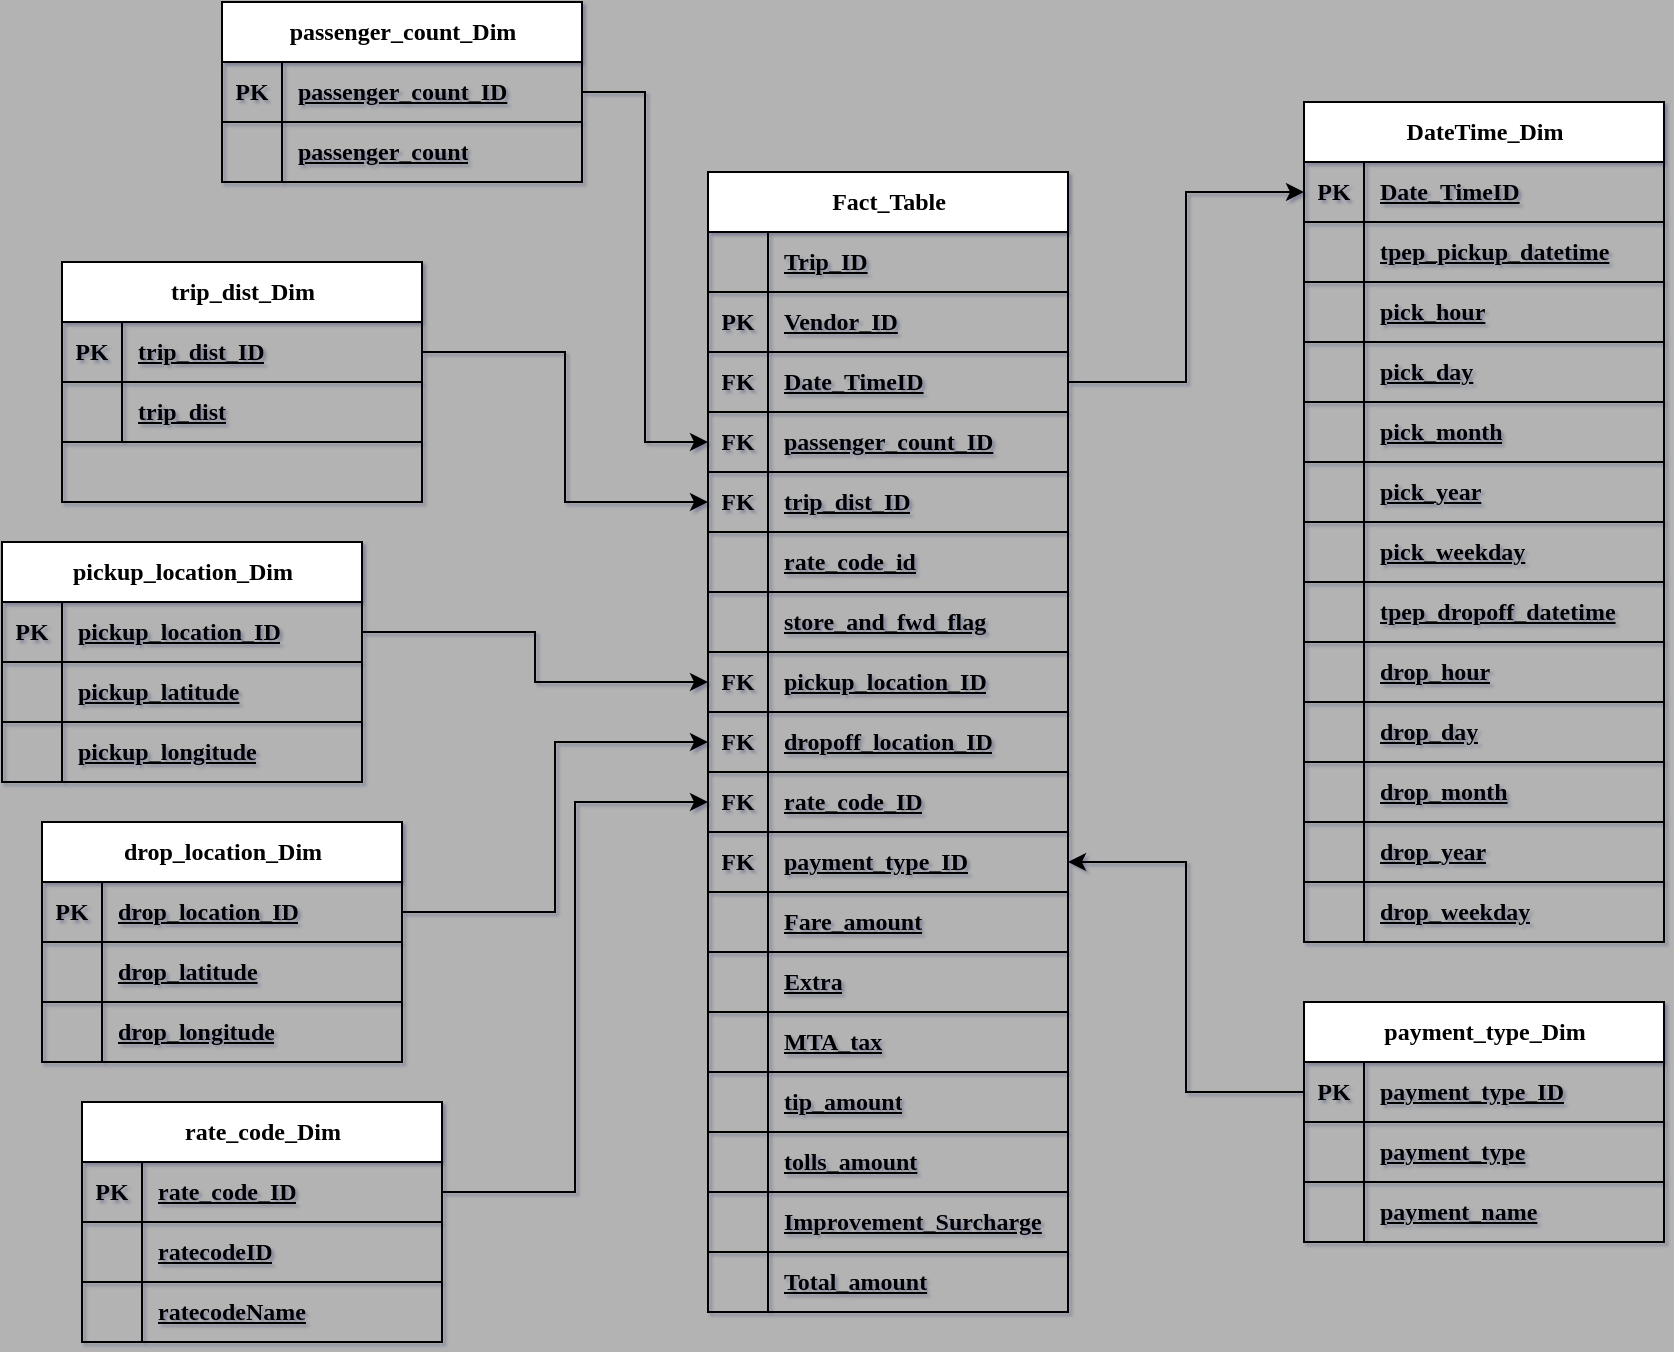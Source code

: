 <mxfile version="21.2.7" type="github">
  <diagram name="Page-1" id="DTY6w__EI6Dmp5C3RKCQ">
    <mxGraphModel dx="2500" dy="737" grid="0" gridSize="10" guides="1" tooltips="1" connect="1" arrows="1" fold="1" page="1" pageScale="1" pageWidth="1100" pageHeight="850" background="#B3B3B3" math="0" shadow="1">
      <root>
        <mxCell id="0" />
        <mxCell id="1" parent="0" />
        <mxCell id="pvjNX64MuaXZYNqRg_gl-1" value="Fact_Table" style="shape=table;startSize=30;container=1;collapsible=1;childLayout=tableLayout;fixedRows=1;rowLines=0;fontStyle=1;align=center;resizeLast=1;html=1;shadow=0;labelBorderColor=none;labelBackgroundColor=none;fontFamily=Times New Roman;swimlaneLine=1;" parent="1" vertex="1">
          <mxGeometry x="333" y="125" width="180" height="570" as="geometry" />
        </mxCell>
        <mxCell id="zDNfUKRXy01xqLqy81Ep-1" style="shape=tableRow;horizontal=0;startSize=0;swimlaneHead=0;swimlaneBody=0;fillColor=none;collapsible=0;dropTarget=0;points=[[0,0.5],[1,0.5]];portConstraint=eastwest;top=0;left=0;right=0;bottom=1;shadow=0;labelBorderColor=none;labelBackgroundColor=none;fontFamily=Times New Roman;swimlaneLine=1;" vertex="1" parent="pvjNX64MuaXZYNqRg_gl-1">
          <mxGeometry y="30" width="180" height="30" as="geometry" />
        </mxCell>
        <mxCell id="zDNfUKRXy01xqLqy81Ep-2" style="shape=partialRectangle;connectable=0;fillColor=none;top=0;left=0;bottom=0;right=0;fontStyle=1;overflow=hidden;whiteSpace=wrap;html=1;shadow=0;labelBorderColor=none;labelBackgroundColor=none;fontFamily=Times New Roman;swimlaneLine=1;" vertex="1" parent="zDNfUKRXy01xqLqy81Ep-1">
          <mxGeometry width="30" height="30" as="geometry">
            <mxRectangle width="30" height="30" as="alternateBounds" />
          </mxGeometry>
        </mxCell>
        <mxCell id="zDNfUKRXy01xqLqy81Ep-3" value="Trip_ID" style="shape=partialRectangle;connectable=0;fillColor=none;top=0;left=0;bottom=0;right=0;align=left;spacingLeft=6;fontStyle=5;overflow=hidden;whiteSpace=wrap;html=1;shadow=0;labelBorderColor=none;labelBackgroundColor=none;fontFamily=Times New Roman;swimlaneLine=1;" vertex="1" parent="zDNfUKRXy01xqLqy81Ep-1">
          <mxGeometry x="30" width="150" height="30" as="geometry">
            <mxRectangle width="150" height="30" as="alternateBounds" />
          </mxGeometry>
        </mxCell>
        <mxCell id="pvjNX64MuaXZYNqRg_gl-14" value="" style="shape=tableRow;horizontal=0;startSize=0;swimlaneHead=0;swimlaneBody=0;fillColor=none;collapsible=0;dropTarget=0;points=[[0,0.5],[1,0.5]];portConstraint=eastwest;top=0;left=0;right=0;bottom=1;shadow=0;labelBorderColor=none;labelBackgroundColor=none;fontFamily=Times New Roman;swimlaneLine=1;" parent="pvjNX64MuaXZYNqRg_gl-1" vertex="1">
          <mxGeometry y="60" width="180" height="30" as="geometry" />
        </mxCell>
        <mxCell id="pvjNX64MuaXZYNqRg_gl-15" value="PK" style="shape=partialRectangle;connectable=0;fillColor=none;top=0;left=0;bottom=0;right=0;fontStyle=1;overflow=hidden;whiteSpace=wrap;html=1;shadow=0;labelBorderColor=none;labelBackgroundColor=none;fontFamily=Times New Roman;swimlaneLine=1;" parent="pvjNX64MuaXZYNqRg_gl-14" vertex="1">
          <mxGeometry width="30" height="30" as="geometry">
            <mxRectangle width="30" height="30" as="alternateBounds" />
          </mxGeometry>
        </mxCell>
        <mxCell id="pvjNX64MuaXZYNqRg_gl-16" value="Vendor_ID" style="shape=partialRectangle;connectable=0;fillColor=none;top=0;left=0;bottom=0;right=0;align=left;spacingLeft=6;fontStyle=5;overflow=hidden;whiteSpace=wrap;html=1;shadow=0;labelBorderColor=none;labelBackgroundColor=none;fontFamily=Times New Roman;swimlaneLine=1;" parent="pvjNX64MuaXZYNqRg_gl-14" vertex="1">
          <mxGeometry x="30" width="150" height="30" as="geometry">
            <mxRectangle width="150" height="30" as="alternateBounds" />
          </mxGeometry>
        </mxCell>
        <mxCell id="pvjNX64MuaXZYNqRg_gl-17" value="" style="shape=tableRow;horizontal=0;startSize=0;swimlaneHead=0;swimlaneBody=0;fillColor=none;collapsible=0;dropTarget=0;points=[[0,0.5],[1,0.5]];portConstraint=eastwest;top=0;left=0;right=0;bottom=1;shadow=0;labelBorderColor=none;labelBackgroundColor=none;fontFamily=Times New Roman;swimlaneLine=1;" parent="pvjNX64MuaXZYNqRg_gl-1" vertex="1">
          <mxGeometry y="90" width="180" height="30" as="geometry" />
        </mxCell>
        <mxCell id="pvjNX64MuaXZYNqRg_gl-18" value="FK" style="shape=partialRectangle;connectable=0;fillColor=none;top=0;left=0;bottom=0;right=0;fontStyle=1;overflow=hidden;whiteSpace=wrap;html=1;shadow=0;labelBorderColor=none;labelBackgroundColor=none;fontFamily=Times New Roman;swimlaneLine=1;" parent="pvjNX64MuaXZYNqRg_gl-17" vertex="1">
          <mxGeometry width="30" height="30" as="geometry">
            <mxRectangle width="30" height="30" as="alternateBounds" />
          </mxGeometry>
        </mxCell>
        <mxCell id="pvjNX64MuaXZYNqRg_gl-19" value="Date_TimeID" style="shape=partialRectangle;connectable=0;fillColor=none;top=0;left=0;bottom=0;right=0;align=left;spacingLeft=6;fontStyle=5;overflow=hidden;whiteSpace=wrap;html=1;shadow=0;labelBorderColor=none;labelBackgroundColor=none;fontFamily=Times New Roman;swimlaneLine=1;" parent="pvjNX64MuaXZYNqRg_gl-17" vertex="1">
          <mxGeometry x="30" width="150" height="30" as="geometry">
            <mxRectangle width="150" height="30" as="alternateBounds" />
          </mxGeometry>
        </mxCell>
        <mxCell id="pvjNX64MuaXZYNqRg_gl-2" value="" style="shape=tableRow;horizontal=0;startSize=0;swimlaneHead=0;swimlaneBody=0;fillColor=none;collapsible=0;dropTarget=0;points=[[0,0.5],[1,0.5]];portConstraint=eastwest;top=0;left=0;right=0;bottom=1;shadow=0;labelBorderColor=none;labelBackgroundColor=none;fontFamily=Times New Roman;swimlaneLine=1;" parent="pvjNX64MuaXZYNqRg_gl-1" vertex="1">
          <mxGeometry y="120" width="180" height="30" as="geometry" />
        </mxCell>
        <mxCell id="pvjNX64MuaXZYNqRg_gl-3" value="FK" style="shape=partialRectangle;connectable=0;fillColor=none;top=0;left=0;bottom=0;right=0;fontStyle=1;overflow=hidden;whiteSpace=wrap;html=1;shadow=0;labelBorderColor=none;labelBackgroundColor=none;fontFamily=Times New Roman;swimlaneLine=1;" parent="pvjNX64MuaXZYNqRg_gl-2" vertex="1">
          <mxGeometry width="30" height="30" as="geometry">
            <mxRectangle width="30" height="30" as="alternateBounds" />
          </mxGeometry>
        </mxCell>
        <mxCell id="pvjNX64MuaXZYNqRg_gl-4" value="passenger_count_ID" style="shape=partialRectangle;connectable=0;fillColor=none;top=0;left=0;bottom=0;right=0;align=left;spacingLeft=6;fontStyle=5;overflow=hidden;whiteSpace=wrap;html=1;shadow=0;labelBorderColor=none;labelBackgroundColor=none;fontFamily=Times New Roman;swimlaneLine=1;" parent="pvjNX64MuaXZYNqRg_gl-2" vertex="1">
          <mxGeometry x="30" width="150" height="30" as="geometry">
            <mxRectangle width="150" height="30" as="alternateBounds" />
          </mxGeometry>
        </mxCell>
        <mxCell id="pvjNX64MuaXZYNqRg_gl-88" value="" style="shape=tableRow;horizontal=0;startSize=0;swimlaneHead=0;swimlaneBody=0;fillColor=none;collapsible=0;dropTarget=0;points=[[0,0.5],[1,0.5]];portConstraint=eastwest;top=0;left=0;right=0;bottom=1;shadow=0;labelBorderColor=none;labelBackgroundColor=none;fontFamily=Times New Roman;swimlaneLine=1;" parent="pvjNX64MuaXZYNqRg_gl-1" vertex="1">
          <mxGeometry y="150" width="180" height="30" as="geometry" />
        </mxCell>
        <mxCell id="pvjNX64MuaXZYNqRg_gl-89" value="FK" style="shape=partialRectangle;connectable=0;fillColor=none;top=0;left=0;bottom=0;right=0;fontStyle=1;overflow=hidden;whiteSpace=wrap;html=1;shadow=0;labelBorderColor=none;labelBackgroundColor=none;fontFamily=Times New Roman;swimlaneLine=1;" parent="pvjNX64MuaXZYNqRg_gl-88" vertex="1">
          <mxGeometry width="30" height="30" as="geometry">
            <mxRectangle width="30" height="30" as="alternateBounds" />
          </mxGeometry>
        </mxCell>
        <mxCell id="pvjNX64MuaXZYNqRg_gl-90" value="trip_dist_ID" style="shape=partialRectangle;connectable=0;fillColor=none;top=0;left=0;bottom=0;right=0;align=left;spacingLeft=6;fontStyle=5;overflow=hidden;whiteSpace=wrap;html=1;shadow=0;labelBorderColor=none;labelBackgroundColor=none;fontFamily=Times New Roman;swimlaneLine=1;" parent="pvjNX64MuaXZYNqRg_gl-88" vertex="1">
          <mxGeometry x="30" width="150" height="30" as="geometry">
            <mxRectangle width="150" height="30" as="alternateBounds" />
          </mxGeometry>
        </mxCell>
        <mxCell id="zDNfUKRXy01xqLqy81Ep-13" style="shape=tableRow;horizontal=0;startSize=0;swimlaneHead=0;swimlaneBody=0;fillColor=none;collapsible=0;dropTarget=0;points=[[0,0.5],[1,0.5]];portConstraint=eastwest;top=0;left=0;right=0;bottom=1;shadow=0;labelBorderColor=none;labelBackgroundColor=none;fontFamily=Times New Roman;swimlaneLine=1;" vertex="1" parent="pvjNX64MuaXZYNqRg_gl-1">
          <mxGeometry y="180" width="180" height="30" as="geometry" />
        </mxCell>
        <mxCell id="zDNfUKRXy01xqLqy81Ep-14" style="shape=partialRectangle;connectable=0;fillColor=none;top=0;left=0;bottom=0;right=0;fontStyle=1;overflow=hidden;whiteSpace=wrap;html=1;shadow=0;labelBorderColor=none;labelBackgroundColor=none;fontFamily=Times New Roman;swimlaneLine=1;" vertex="1" parent="zDNfUKRXy01xqLqy81Ep-13">
          <mxGeometry width="30" height="30" as="geometry">
            <mxRectangle width="30" height="30" as="alternateBounds" />
          </mxGeometry>
        </mxCell>
        <mxCell id="zDNfUKRXy01xqLqy81Ep-15" value="rate_code_id" style="shape=partialRectangle;connectable=0;fillColor=none;top=0;left=0;bottom=0;right=0;align=left;spacingLeft=6;fontStyle=5;overflow=hidden;whiteSpace=wrap;html=1;shadow=0;labelBorderColor=none;labelBackgroundColor=none;fontFamily=Times New Roman;swimlaneLine=1;" vertex="1" parent="zDNfUKRXy01xqLqy81Ep-13">
          <mxGeometry x="30" width="150" height="30" as="geometry">
            <mxRectangle width="150" height="30" as="alternateBounds" />
          </mxGeometry>
        </mxCell>
        <mxCell id="zDNfUKRXy01xqLqy81Ep-16" style="shape=tableRow;horizontal=0;startSize=0;swimlaneHead=0;swimlaneBody=0;fillColor=none;collapsible=0;dropTarget=0;points=[[0,0.5],[1,0.5]];portConstraint=eastwest;top=0;left=0;right=0;bottom=1;shadow=0;labelBorderColor=none;labelBackgroundColor=none;fontFamily=Times New Roman;swimlaneLine=1;" vertex="1" parent="pvjNX64MuaXZYNqRg_gl-1">
          <mxGeometry y="210" width="180" height="30" as="geometry" />
        </mxCell>
        <mxCell id="zDNfUKRXy01xqLqy81Ep-17" style="shape=partialRectangle;connectable=0;fillColor=none;top=0;left=0;bottom=0;right=0;fontStyle=1;overflow=hidden;whiteSpace=wrap;html=1;shadow=0;labelBorderColor=none;labelBackgroundColor=none;fontFamily=Times New Roman;swimlaneLine=1;" vertex="1" parent="zDNfUKRXy01xqLqy81Ep-16">
          <mxGeometry width="30" height="30" as="geometry">
            <mxRectangle width="30" height="30" as="alternateBounds" />
          </mxGeometry>
        </mxCell>
        <mxCell id="zDNfUKRXy01xqLqy81Ep-18" value="store_and_fwd_flag" style="shape=partialRectangle;connectable=0;fillColor=none;top=0;left=0;bottom=0;right=0;align=left;spacingLeft=6;fontStyle=5;overflow=hidden;whiteSpace=wrap;html=1;shadow=0;labelBorderColor=none;labelBackgroundColor=none;fontFamily=Times New Roman;swimlaneLine=1;" vertex="1" parent="zDNfUKRXy01xqLqy81Ep-16">
          <mxGeometry x="30" width="150" height="30" as="geometry">
            <mxRectangle width="150" height="30" as="alternateBounds" />
          </mxGeometry>
        </mxCell>
        <mxCell id="pvjNX64MuaXZYNqRg_gl-104" value="" style="shape=tableRow;horizontal=0;startSize=0;swimlaneHead=0;swimlaneBody=0;fillColor=none;collapsible=0;dropTarget=0;points=[[0,0.5],[1,0.5]];portConstraint=eastwest;top=0;left=0;right=0;bottom=1;shadow=0;labelBorderColor=none;labelBackgroundColor=none;fontFamily=Times New Roman;swimlaneLine=1;" parent="pvjNX64MuaXZYNqRg_gl-1" vertex="1">
          <mxGeometry y="240" width="180" height="30" as="geometry" />
        </mxCell>
        <mxCell id="pvjNX64MuaXZYNqRg_gl-105" value="FK" style="shape=partialRectangle;connectable=0;fillColor=none;top=0;left=0;bottom=0;right=0;fontStyle=1;overflow=hidden;whiteSpace=wrap;html=1;shadow=0;labelBorderColor=none;labelBackgroundColor=none;fontFamily=Times New Roman;swimlaneLine=1;" parent="pvjNX64MuaXZYNqRg_gl-104" vertex="1">
          <mxGeometry width="30" height="30" as="geometry">
            <mxRectangle width="30" height="30" as="alternateBounds" />
          </mxGeometry>
        </mxCell>
        <mxCell id="pvjNX64MuaXZYNqRg_gl-106" value="pickup_location_ID" style="shape=partialRectangle;connectable=0;fillColor=none;top=0;left=0;bottom=0;right=0;align=left;spacingLeft=6;fontStyle=5;overflow=hidden;whiteSpace=wrap;html=1;shadow=0;labelBorderColor=none;labelBackgroundColor=none;fontFamily=Times New Roman;swimlaneLine=1;" parent="pvjNX64MuaXZYNqRg_gl-104" vertex="1">
          <mxGeometry x="30" width="150" height="30" as="geometry">
            <mxRectangle width="150" height="30" as="alternateBounds" />
          </mxGeometry>
        </mxCell>
        <mxCell id="pvjNX64MuaXZYNqRg_gl-144" style="shape=tableRow;horizontal=0;startSize=0;swimlaneHead=0;swimlaneBody=0;fillColor=none;collapsible=0;dropTarget=0;points=[[0,0.5],[1,0.5]];portConstraint=eastwest;top=0;left=0;right=0;bottom=1;shadow=0;labelBorderColor=none;labelBackgroundColor=none;fontFamily=Times New Roman;swimlaneLine=1;" parent="pvjNX64MuaXZYNqRg_gl-1" vertex="1">
          <mxGeometry y="270" width="180" height="30" as="geometry" />
        </mxCell>
        <mxCell id="pvjNX64MuaXZYNqRg_gl-145" value="FK" style="shape=partialRectangle;connectable=0;fillColor=none;top=0;left=0;bottom=0;right=0;fontStyle=1;overflow=hidden;whiteSpace=wrap;html=1;shadow=0;labelBorderColor=none;labelBackgroundColor=none;fontFamily=Times New Roman;swimlaneLine=1;" parent="pvjNX64MuaXZYNqRg_gl-144" vertex="1">
          <mxGeometry width="30" height="30" as="geometry">
            <mxRectangle width="30" height="30" as="alternateBounds" />
          </mxGeometry>
        </mxCell>
        <mxCell id="pvjNX64MuaXZYNqRg_gl-146" value="dropoff_location_ID" style="shape=partialRectangle;connectable=0;fillColor=none;top=0;left=0;bottom=0;right=0;align=left;spacingLeft=6;fontStyle=5;overflow=hidden;whiteSpace=wrap;html=1;shadow=0;labelBorderColor=none;labelBackgroundColor=none;fontFamily=Times New Roman;swimlaneLine=1;" parent="pvjNX64MuaXZYNqRg_gl-144" vertex="1">
          <mxGeometry x="30" width="150" height="30" as="geometry">
            <mxRectangle width="150" height="30" as="alternateBounds" />
          </mxGeometry>
        </mxCell>
        <mxCell id="yyaYZu1ynNFN3eLrhO7g-12" style="shape=tableRow;horizontal=0;startSize=0;swimlaneHead=0;swimlaneBody=0;fillColor=none;collapsible=0;dropTarget=0;points=[[0,0.5],[1,0.5]];portConstraint=eastwest;top=0;left=0;right=0;bottom=1;shadow=0;labelBorderColor=none;labelBackgroundColor=none;fontFamily=Times New Roman;swimlaneLine=1;" parent="pvjNX64MuaXZYNqRg_gl-1" vertex="1">
          <mxGeometry y="300" width="180" height="30" as="geometry" />
        </mxCell>
        <mxCell id="yyaYZu1ynNFN3eLrhO7g-13" value="FK" style="shape=partialRectangle;connectable=0;fillColor=none;top=0;left=0;bottom=0;right=0;fontStyle=1;overflow=hidden;whiteSpace=wrap;html=1;shadow=0;labelBorderColor=none;labelBackgroundColor=none;fontFamily=Times New Roman;swimlaneLine=1;" parent="yyaYZu1ynNFN3eLrhO7g-12" vertex="1">
          <mxGeometry width="30" height="30" as="geometry">
            <mxRectangle width="30" height="30" as="alternateBounds" />
          </mxGeometry>
        </mxCell>
        <mxCell id="yyaYZu1ynNFN3eLrhO7g-14" value="rate_code_ID" style="shape=partialRectangle;connectable=0;fillColor=none;top=0;left=0;bottom=0;right=0;align=left;spacingLeft=6;fontStyle=5;overflow=hidden;whiteSpace=wrap;html=1;shadow=0;labelBorderColor=none;labelBackgroundColor=none;fontFamily=Times New Roman;swimlaneLine=1;" parent="yyaYZu1ynNFN3eLrhO7g-12" vertex="1">
          <mxGeometry x="30" width="150" height="30" as="geometry">
            <mxRectangle width="150" height="30" as="alternateBounds" />
          </mxGeometry>
        </mxCell>
        <mxCell id="yyaYZu1ynNFN3eLrhO7g-27" style="shape=tableRow;horizontal=0;startSize=0;swimlaneHead=0;swimlaneBody=0;fillColor=none;collapsible=0;dropTarget=0;points=[[0,0.5],[1,0.5]];portConstraint=eastwest;top=0;left=0;right=0;bottom=1;shadow=0;labelBorderColor=none;labelBackgroundColor=none;fontFamily=Times New Roman;swimlaneLine=1;" parent="pvjNX64MuaXZYNqRg_gl-1" vertex="1">
          <mxGeometry y="330" width="180" height="30" as="geometry" />
        </mxCell>
        <mxCell id="yyaYZu1ynNFN3eLrhO7g-28" value="FK" style="shape=partialRectangle;connectable=0;fillColor=none;top=0;left=0;bottom=0;right=0;fontStyle=1;overflow=hidden;whiteSpace=wrap;html=1;shadow=0;labelBorderColor=none;labelBackgroundColor=none;fontFamily=Times New Roman;swimlaneLine=1;" parent="yyaYZu1ynNFN3eLrhO7g-27" vertex="1">
          <mxGeometry width="30" height="30" as="geometry">
            <mxRectangle width="30" height="30" as="alternateBounds" />
          </mxGeometry>
        </mxCell>
        <mxCell id="yyaYZu1ynNFN3eLrhO7g-29" value="payment_type_ID" style="shape=partialRectangle;connectable=0;fillColor=none;top=0;left=0;bottom=0;right=0;align=left;spacingLeft=6;fontStyle=5;overflow=hidden;whiteSpace=wrap;html=1;shadow=0;labelBorderColor=none;labelBackgroundColor=none;fontFamily=Times New Roman;swimlaneLine=1;" parent="yyaYZu1ynNFN3eLrhO7g-27" vertex="1">
          <mxGeometry x="30" width="150" height="30" as="geometry">
            <mxRectangle width="150" height="30" as="alternateBounds" />
          </mxGeometry>
        </mxCell>
        <mxCell id="yyaYZu1ynNFN3eLrhO7g-31" style="shape=tableRow;horizontal=0;startSize=0;swimlaneHead=0;swimlaneBody=0;fillColor=none;collapsible=0;dropTarget=0;points=[[0,0.5],[1,0.5]];portConstraint=eastwest;top=0;left=0;right=0;bottom=1;shadow=0;labelBorderColor=none;labelBackgroundColor=none;fontFamily=Times New Roman;swimlaneLine=1;" parent="pvjNX64MuaXZYNqRg_gl-1" vertex="1">
          <mxGeometry y="360" width="180" height="30" as="geometry" />
        </mxCell>
        <mxCell id="yyaYZu1ynNFN3eLrhO7g-32" style="shape=partialRectangle;connectable=0;fillColor=none;top=0;left=0;bottom=0;right=0;fontStyle=1;overflow=hidden;whiteSpace=wrap;html=1;shadow=0;labelBorderColor=none;labelBackgroundColor=none;fontFamily=Times New Roman;swimlaneLine=1;" parent="yyaYZu1ynNFN3eLrhO7g-31" vertex="1">
          <mxGeometry width="30" height="30" as="geometry">
            <mxRectangle width="30" height="30" as="alternateBounds" />
          </mxGeometry>
        </mxCell>
        <mxCell id="yyaYZu1ynNFN3eLrhO7g-33" value="Fare_amount" style="shape=partialRectangle;connectable=0;fillColor=none;top=0;left=0;bottom=0;right=0;align=left;spacingLeft=6;fontStyle=5;overflow=hidden;whiteSpace=wrap;html=1;shadow=0;labelBorderColor=none;labelBackgroundColor=none;fontFamily=Times New Roman;swimlaneLine=1;" parent="yyaYZu1ynNFN3eLrhO7g-31" vertex="1">
          <mxGeometry x="30" width="150" height="30" as="geometry">
            <mxRectangle width="150" height="30" as="alternateBounds" />
          </mxGeometry>
        </mxCell>
        <mxCell id="yyaYZu1ynNFN3eLrhO7g-34" style="shape=tableRow;horizontal=0;startSize=0;swimlaneHead=0;swimlaneBody=0;fillColor=none;collapsible=0;dropTarget=0;points=[[0,0.5],[1,0.5]];portConstraint=eastwest;top=0;left=0;right=0;bottom=1;shadow=0;labelBorderColor=none;labelBackgroundColor=none;fontFamily=Times New Roman;swimlaneLine=1;" parent="pvjNX64MuaXZYNqRg_gl-1" vertex="1">
          <mxGeometry y="390" width="180" height="30" as="geometry" />
        </mxCell>
        <mxCell id="yyaYZu1ynNFN3eLrhO7g-35" style="shape=partialRectangle;connectable=0;fillColor=none;top=0;left=0;bottom=0;right=0;fontStyle=1;overflow=hidden;whiteSpace=wrap;html=1;shadow=0;labelBorderColor=none;labelBackgroundColor=none;fontFamily=Times New Roman;swimlaneLine=1;" parent="yyaYZu1ynNFN3eLrhO7g-34" vertex="1">
          <mxGeometry width="30" height="30" as="geometry">
            <mxRectangle width="30" height="30" as="alternateBounds" />
          </mxGeometry>
        </mxCell>
        <mxCell id="yyaYZu1ynNFN3eLrhO7g-36" value="Extra" style="shape=partialRectangle;connectable=0;fillColor=none;top=0;left=0;bottom=0;right=0;align=left;spacingLeft=6;fontStyle=5;overflow=hidden;whiteSpace=wrap;html=1;shadow=0;labelBorderColor=none;labelBackgroundColor=none;fontFamily=Times New Roman;swimlaneLine=1;" parent="yyaYZu1ynNFN3eLrhO7g-34" vertex="1">
          <mxGeometry x="30" width="150" height="30" as="geometry">
            <mxRectangle width="150" height="30" as="alternateBounds" />
          </mxGeometry>
        </mxCell>
        <mxCell id="yyaYZu1ynNFN3eLrhO7g-37" style="shape=tableRow;horizontal=0;startSize=0;swimlaneHead=0;swimlaneBody=0;fillColor=none;collapsible=0;dropTarget=0;points=[[0,0.5],[1,0.5]];portConstraint=eastwest;top=0;left=0;right=0;bottom=1;shadow=0;labelBorderColor=none;labelBackgroundColor=none;fontFamily=Times New Roman;swimlaneLine=1;" parent="pvjNX64MuaXZYNqRg_gl-1" vertex="1">
          <mxGeometry y="420" width="180" height="30" as="geometry" />
        </mxCell>
        <mxCell id="yyaYZu1ynNFN3eLrhO7g-38" style="shape=partialRectangle;connectable=0;fillColor=none;top=0;left=0;bottom=0;right=0;fontStyle=1;overflow=hidden;whiteSpace=wrap;html=1;shadow=0;labelBorderColor=none;labelBackgroundColor=none;fontFamily=Times New Roman;swimlaneLine=1;" parent="yyaYZu1ynNFN3eLrhO7g-37" vertex="1">
          <mxGeometry width="30" height="30" as="geometry">
            <mxRectangle width="30" height="30" as="alternateBounds" />
          </mxGeometry>
        </mxCell>
        <mxCell id="yyaYZu1ynNFN3eLrhO7g-39" value="MTA_tax" style="shape=partialRectangle;connectable=0;fillColor=none;top=0;left=0;bottom=0;right=0;align=left;spacingLeft=6;fontStyle=5;overflow=hidden;whiteSpace=wrap;html=1;shadow=0;labelBorderColor=none;labelBackgroundColor=none;fontFamily=Times New Roman;swimlaneLine=1;" parent="yyaYZu1ynNFN3eLrhO7g-37" vertex="1">
          <mxGeometry x="30" width="150" height="30" as="geometry">
            <mxRectangle width="150" height="30" as="alternateBounds" />
          </mxGeometry>
        </mxCell>
        <mxCell id="zDNfUKRXy01xqLqy81Ep-10" style="shape=tableRow;horizontal=0;startSize=0;swimlaneHead=0;swimlaneBody=0;fillColor=none;collapsible=0;dropTarget=0;points=[[0,0.5],[1,0.5]];portConstraint=eastwest;top=0;left=0;right=0;bottom=1;shadow=0;labelBorderColor=none;labelBackgroundColor=none;fontFamily=Times New Roman;swimlaneLine=1;" vertex="1" parent="pvjNX64MuaXZYNqRg_gl-1">
          <mxGeometry y="450" width="180" height="30" as="geometry" />
        </mxCell>
        <mxCell id="zDNfUKRXy01xqLqy81Ep-11" style="shape=partialRectangle;connectable=0;fillColor=none;top=0;left=0;bottom=0;right=0;fontStyle=1;overflow=hidden;whiteSpace=wrap;html=1;shadow=0;labelBorderColor=none;labelBackgroundColor=none;fontFamily=Times New Roman;swimlaneLine=1;" vertex="1" parent="zDNfUKRXy01xqLqy81Ep-10">
          <mxGeometry width="30" height="30" as="geometry">
            <mxRectangle width="30" height="30" as="alternateBounds" />
          </mxGeometry>
        </mxCell>
        <mxCell id="zDNfUKRXy01xqLqy81Ep-12" value="tip_amount" style="shape=partialRectangle;connectable=0;fillColor=none;top=0;left=0;bottom=0;right=0;align=left;spacingLeft=6;fontStyle=5;overflow=hidden;whiteSpace=wrap;html=1;shadow=0;labelBorderColor=none;labelBackgroundColor=none;fontFamily=Times New Roman;swimlaneLine=1;" vertex="1" parent="zDNfUKRXy01xqLqy81Ep-10">
          <mxGeometry x="30" width="150" height="30" as="geometry">
            <mxRectangle width="150" height="30" as="alternateBounds" />
          </mxGeometry>
        </mxCell>
        <mxCell id="zDNfUKRXy01xqLqy81Ep-7" style="shape=tableRow;horizontal=0;startSize=0;swimlaneHead=0;swimlaneBody=0;fillColor=none;collapsible=0;dropTarget=0;points=[[0,0.5],[1,0.5]];portConstraint=eastwest;top=0;left=0;right=0;bottom=1;shadow=0;labelBorderColor=none;labelBackgroundColor=none;fontFamily=Times New Roman;swimlaneLine=1;" vertex="1" parent="pvjNX64MuaXZYNqRg_gl-1">
          <mxGeometry y="480" width="180" height="30" as="geometry" />
        </mxCell>
        <mxCell id="zDNfUKRXy01xqLqy81Ep-8" style="shape=partialRectangle;connectable=0;fillColor=none;top=0;left=0;bottom=0;right=0;fontStyle=1;overflow=hidden;whiteSpace=wrap;html=1;shadow=0;labelBorderColor=none;labelBackgroundColor=none;fontFamily=Times New Roman;swimlaneLine=1;" vertex="1" parent="zDNfUKRXy01xqLqy81Ep-7">
          <mxGeometry width="30" height="30" as="geometry">
            <mxRectangle width="30" height="30" as="alternateBounds" />
          </mxGeometry>
        </mxCell>
        <mxCell id="zDNfUKRXy01xqLqy81Ep-9" value="tolls_amount" style="shape=partialRectangle;connectable=0;fillColor=none;top=0;left=0;bottom=0;right=0;align=left;spacingLeft=6;fontStyle=5;overflow=hidden;whiteSpace=wrap;html=1;shadow=0;labelBorderColor=none;labelBackgroundColor=none;fontFamily=Times New Roman;swimlaneLine=1;" vertex="1" parent="zDNfUKRXy01xqLqy81Ep-7">
          <mxGeometry x="30" width="150" height="30" as="geometry">
            <mxRectangle width="150" height="30" as="alternateBounds" />
          </mxGeometry>
        </mxCell>
        <mxCell id="zDNfUKRXy01xqLqy81Ep-4" style="shape=tableRow;horizontal=0;startSize=0;swimlaneHead=0;swimlaneBody=0;fillColor=none;collapsible=0;dropTarget=0;points=[[0,0.5],[1,0.5]];portConstraint=eastwest;top=0;left=0;right=0;bottom=1;shadow=0;labelBorderColor=none;labelBackgroundColor=none;fontFamily=Times New Roman;swimlaneLine=1;" vertex="1" parent="pvjNX64MuaXZYNqRg_gl-1">
          <mxGeometry y="510" width="180" height="30" as="geometry" />
        </mxCell>
        <mxCell id="zDNfUKRXy01xqLqy81Ep-5" style="shape=partialRectangle;connectable=0;fillColor=none;top=0;left=0;bottom=0;right=0;fontStyle=1;overflow=hidden;whiteSpace=wrap;html=1;shadow=0;labelBorderColor=none;labelBackgroundColor=none;fontFamily=Times New Roman;swimlaneLine=1;" vertex="1" parent="zDNfUKRXy01xqLqy81Ep-4">
          <mxGeometry width="30" height="30" as="geometry">
            <mxRectangle width="30" height="30" as="alternateBounds" />
          </mxGeometry>
        </mxCell>
        <mxCell id="zDNfUKRXy01xqLqy81Ep-6" value="Improvement_Surcharge" style="shape=partialRectangle;connectable=0;fillColor=none;top=0;left=0;bottom=0;right=0;align=left;spacingLeft=6;fontStyle=5;overflow=hidden;whiteSpace=wrap;html=1;shadow=0;labelBorderColor=none;labelBackgroundColor=none;fontFamily=Times New Roman;swimlaneLine=1;" vertex="1" parent="zDNfUKRXy01xqLqy81Ep-4">
          <mxGeometry x="30" width="150" height="30" as="geometry">
            <mxRectangle width="150" height="30" as="alternateBounds" />
          </mxGeometry>
        </mxCell>
        <mxCell id="yyaYZu1ynNFN3eLrhO7g-40" style="shape=tableRow;horizontal=0;startSize=0;swimlaneHead=0;swimlaneBody=0;fillColor=none;collapsible=0;dropTarget=0;points=[[0,0.5],[1,0.5]];portConstraint=eastwest;top=0;left=0;right=0;bottom=1;shadow=0;labelBorderColor=none;labelBackgroundColor=none;fontFamily=Times New Roman;swimlaneLine=1;" parent="pvjNX64MuaXZYNqRg_gl-1" vertex="1">
          <mxGeometry y="540" width="180" height="30" as="geometry" />
        </mxCell>
        <mxCell id="yyaYZu1ynNFN3eLrhO7g-41" style="shape=partialRectangle;connectable=0;fillColor=none;top=0;left=0;bottom=0;right=0;fontStyle=1;overflow=hidden;whiteSpace=wrap;html=1;shadow=0;labelBorderColor=none;labelBackgroundColor=none;fontFamily=Times New Roman;swimlaneLine=1;" parent="yyaYZu1ynNFN3eLrhO7g-40" vertex="1">
          <mxGeometry width="30" height="30" as="geometry">
            <mxRectangle width="30" height="30" as="alternateBounds" />
          </mxGeometry>
        </mxCell>
        <mxCell id="yyaYZu1ynNFN3eLrhO7g-42" value="Total_amount" style="shape=partialRectangle;connectable=0;fillColor=none;top=0;left=0;bottom=0;right=0;align=left;spacingLeft=6;fontStyle=5;overflow=hidden;whiteSpace=wrap;html=1;shadow=0;labelBorderColor=none;labelBackgroundColor=none;fontFamily=Times New Roman;swimlaneLine=1;" parent="yyaYZu1ynNFN3eLrhO7g-40" vertex="1">
          <mxGeometry x="30" width="150" height="30" as="geometry">
            <mxRectangle width="150" height="30" as="alternateBounds" />
          </mxGeometry>
        </mxCell>
        <mxCell id="pvjNX64MuaXZYNqRg_gl-20" value="DateTime_Dim" style="shape=table;startSize=30;container=1;collapsible=1;childLayout=tableLayout;fixedRows=1;rowLines=0;fontStyle=1;align=center;resizeLast=1;html=1;labelBackgroundColor=none;shadow=0;labelBorderColor=none;fontFamily=Times New Roman;swimlaneLine=1;" parent="1" vertex="1">
          <mxGeometry x="631" y="90" width="180" height="420" as="geometry" />
        </mxCell>
        <mxCell id="pvjNX64MuaXZYNqRg_gl-21" value="" style="shape=tableRow;horizontal=0;startSize=0;swimlaneHead=0;swimlaneBody=0;fillColor=none;collapsible=0;dropTarget=0;points=[[0,0.5],[1,0.5]];portConstraint=eastwest;top=0;left=0;right=0;bottom=1;shadow=0;labelBorderColor=none;labelBackgroundColor=none;fontFamily=Times New Roman;swimlaneLine=1;" parent="pvjNX64MuaXZYNqRg_gl-20" vertex="1">
          <mxGeometry y="30" width="180" height="30" as="geometry" />
        </mxCell>
        <mxCell id="pvjNX64MuaXZYNqRg_gl-22" value="PK" style="shape=partialRectangle;connectable=0;fillColor=none;top=0;left=0;bottom=0;right=0;fontStyle=1;overflow=hidden;whiteSpace=wrap;html=1;shadow=0;labelBorderColor=none;labelBackgroundColor=none;fontFamily=Times New Roman;swimlaneLine=1;" parent="pvjNX64MuaXZYNqRg_gl-21" vertex="1">
          <mxGeometry width="30" height="30" as="geometry">
            <mxRectangle width="30" height="30" as="alternateBounds" />
          </mxGeometry>
        </mxCell>
        <mxCell id="pvjNX64MuaXZYNqRg_gl-23" value="Date_TimeID" style="shape=partialRectangle;connectable=0;fillColor=none;top=0;left=0;bottom=0;right=0;align=left;spacingLeft=6;fontStyle=5;overflow=hidden;whiteSpace=wrap;html=1;shadow=0;labelBorderColor=none;labelBackgroundColor=none;fontFamily=Times New Roman;swimlaneLine=1;" parent="pvjNX64MuaXZYNqRg_gl-21" vertex="1">
          <mxGeometry x="30" width="150" height="30" as="geometry">
            <mxRectangle width="150" height="30" as="alternateBounds" />
          </mxGeometry>
        </mxCell>
        <mxCell id="pvjNX64MuaXZYNqRg_gl-30" value="" style="shape=tableRow;horizontal=0;startSize=0;swimlaneHead=0;swimlaneBody=0;fillColor=none;collapsible=0;dropTarget=0;points=[[0,0.5],[1,0.5]];portConstraint=eastwest;top=0;left=0;right=0;bottom=1;shadow=0;labelBorderColor=none;labelBackgroundColor=none;fontFamily=Times New Roman;swimlaneLine=1;" parent="pvjNX64MuaXZYNqRg_gl-20" vertex="1">
          <mxGeometry y="60" width="180" height="30" as="geometry" />
        </mxCell>
        <mxCell id="pvjNX64MuaXZYNqRg_gl-31" value="" style="shape=partialRectangle;connectable=0;fillColor=none;top=0;left=0;bottom=0;right=0;fontStyle=1;overflow=hidden;whiteSpace=wrap;html=1;shadow=0;labelBorderColor=none;labelBackgroundColor=none;fontFamily=Times New Roman;swimlaneLine=1;" parent="pvjNX64MuaXZYNqRg_gl-30" vertex="1">
          <mxGeometry width="30" height="30" as="geometry">
            <mxRectangle width="30" height="30" as="alternateBounds" />
          </mxGeometry>
        </mxCell>
        <mxCell id="pvjNX64MuaXZYNqRg_gl-32" value="tpep_pickup_datetime" style="shape=partialRectangle;connectable=0;fillColor=none;top=0;left=0;bottom=0;right=0;align=left;spacingLeft=6;fontStyle=5;overflow=hidden;whiteSpace=wrap;html=1;shadow=0;labelBorderColor=none;labelBackgroundColor=none;fontFamily=Times New Roman;swimlaneLine=1;" parent="pvjNX64MuaXZYNqRg_gl-30" vertex="1">
          <mxGeometry x="30" width="150" height="30" as="geometry">
            <mxRectangle width="150" height="30" as="alternateBounds" />
          </mxGeometry>
        </mxCell>
        <mxCell id="pvjNX64MuaXZYNqRg_gl-33" value="" style="shape=tableRow;horizontal=0;startSize=0;swimlaneHead=0;swimlaneBody=0;fillColor=none;collapsible=0;dropTarget=0;points=[[0,0.5],[1,0.5]];portConstraint=eastwest;top=0;left=0;right=0;bottom=1;shadow=0;labelBorderColor=none;labelBackgroundColor=none;fontFamily=Times New Roman;swimlaneLine=1;" parent="pvjNX64MuaXZYNqRg_gl-20" vertex="1">
          <mxGeometry y="90" width="180" height="30" as="geometry" />
        </mxCell>
        <mxCell id="pvjNX64MuaXZYNqRg_gl-34" value="" style="shape=partialRectangle;connectable=0;fillColor=none;top=0;left=0;bottom=0;right=0;fontStyle=1;overflow=hidden;whiteSpace=wrap;html=1;shadow=0;labelBorderColor=none;labelBackgroundColor=none;fontFamily=Times New Roman;swimlaneLine=1;" parent="pvjNX64MuaXZYNqRg_gl-33" vertex="1">
          <mxGeometry width="30" height="30" as="geometry">
            <mxRectangle width="30" height="30" as="alternateBounds" />
          </mxGeometry>
        </mxCell>
        <mxCell id="pvjNX64MuaXZYNqRg_gl-35" value="pick_hour" style="shape=partialRectangle;connectable=0;fillColor=none;top=0;left=0;bottom=0;right=0;align=left;spacingLeft=6;fontStyle=5;overflow=hidden;whiteSpace=wrap;html=1;shadow=0;labelBorderColor=none;labelBackgroundColor=none;fontFamily=Times New Roman;swimlaneLine=1;" parent="pvjNX64MuaXZYNqRg_gl-33" vertex="1">
          <mxGeometry x="30" width="150" height="30" as="geometry">
            <mxRectangle width="150" height="30" as="alternateBounds" />
          </mxGeometry>
        </mxCell>
        <mxCell id="pvjNX64MuaXZYNqRg_gl-36" value="" style="shape=tableRow;horizontal=0;startSize=0;swimlaneHead=0;swimlaneBody=0;fillColor=none;collapsible=0;dropTarget=0;points=[[0,0.5],[1,0.5]];portConstraint=eastwest;top=0;left=0;right=0;bottom=1;shadow=0;labelBorderColor=none;labelBackgroundColor=none;fontFamily=Times New Roman;swimlaneLine=1;" parent="pvjNX64MuaXZYNqRg_gl-20" vertex="1">
          <mxGeometry y="120" width="180" height="30" as="geometry" />
        </mxCell>
        <mxCell id="pvjNX64MuaXZYNqRg_gl-37" value="" style="shape=partialRectangle;connectable=0;fillColor=none;top=0;left=0;bottom=0;right=0;fontStyle=1;overflow=hidden;whiteSpace=wrap;html=1;shadow=0;labelBorderColor=none;labelBackgroundColor=none;fontFamily=Times New Roman;swimlaneLine=1;" parent="pvjNX64MuaXZYNqRg_gl-36" vertex="1">
          <mxGeometry width="30" height="30" as="geometry">
            <mxRectangle width="30" height="30" as="alternateBounds" />
          </mxGeometry>
        </mxCell>
        <mxCell id="pvjNX64MuaXZYNqRg_gl-38" value="pick_day" style="shape=partialRectangle;connectable=0;fillColor=none;top=0;left=0;bottom=0;right=0;align=left;spacingLeft=6;fontStyle=5;overflow=hidden;whiteSpace=wrap;html=1;shadow=0;labelBorderColor=none;labelBackgroundColor=none;fontFamily=Times New Roman;swimlaneLine=1;" parent="pvjNX64MuaXZYNqRg_gl-36" vertex="1">
          <mxGeometry x="30" width="150" height="30" as="geometry">
            <mxRectangle width="150" height="30" as="alternateBounds" />
          </mxGeometry>
        </mxCell>
        <mxCell id="pvjNX64MuaXZYNqRg_gl-39" value="" style="shape=tableRow;horizontal=0;startSize=0;swimlaneHead=0;swimlaneBody=0;fillColor=none;collapsible=0;dropTarget=0;points=[[0,0.5],[1,0.5]];portConstraint=eastwest;top=0;left=0;right=0;bottom=1;shadow=0;labelBorderColor=none;labelBackgroundColor=none;fontFamily=Times New Roman;swimlaneLine=1;" parent="pvjNX64MuaXZYNqRg_gl-20" vertex="1">
          <mxGeometry y="150" width="180" height="30" as="geometry" />
        </mxCell>
        <mxCell id="pvjNX64MuaXZYNqRg_gl-40" value="" style="shape=partialRectangle;connectable=0;fillColor=none;top=0;left=0;bottom=0;right=0;fontStyle=1;overflow=hidden;whiteSpace=wrap;html=1;shadow=0;labelBorderColor=none;labelBackgroundColor=none;fontFamily=Times New Roman;swimlaneLine=1;" parent="pvjNX64MuaXZYNqRg_gl-39" vertex="1">
          <mxGeometry width="30" height="30" as="geometry">
            <mxRectangle width="30" height="30" as="alternateBounds" />
          </mxGeometry>
        </mxCell>
        <mxCell id="pvjNX64MuaXZYNqRg_gl-41" value="pick_month" style="shape=partialRectangle;connectable=0;fillColor=none;top=0;left=0;bottom=0;right=0;align=left;spacingLeft=6;fontStyle=5;overflow=hidden;whiteSpace=wrap;html=1;shadow=0;labelBorderColor=none;labelBackgroundColor=none;fontFamily=Times New Roman;swimlaneLine=1;" parent="pvjNX64MuaXZYNqRg_gl-39" vertex="1">
          <mxGeometry x="30" width="150" height="30" as="geometry">
            <mxRectangle width="150" height="30" as="alternateBounds" />
          </mxGeometry>
        </mxCell>
        <mxCell id="pvjNX64MuaXZYNqRg_gl-42" value="" style="shape=tableRow;horizontal=0;startSize=0;swimlaneHead=0;swimlaneBody=0;fillColor=none;collapsible=0;dropTarget=0;points=[[0,0.5],[1,0.5]];portConstraint=eastwest;top=0;left=0;right=0;bottom=1;shadow=0;labelBorderColor=none;labelBackgroundColor=none;fontFamily=Times New Roman;swimlaneLine=1;" parent="pvjNX64MuaXZYNqRg_gl-20" vertex="1">
          <mxGeometry y="180" width="180" height="30" as="geometry" />
        </mxCell>
        <mxCell id="pvjNX64MuaXZYNqRg_gl-43" value="" style="shape=partialRectangle;connectable=0;fillColor=none;top=0;left=0;bottom=0;right=0;fontStyle=1;overflow=hidden;whiteSpace=wrap;html=1;shadow=0;labelBorderColor=none;labelBackgroundColor=none;fontFamily=Times New Roman;swimlaneLine=1;" parent="pvjNX64MuaXZYNqRg_gl-42" vertex="1">
          <mxGeometry width="30" height="30" as="geometry">
            <mxRectangle width="30" height="30" as="alternateBounds" />
          </mxGeometry>
        </mxCell>
        <mxCell id="pvjNX64MuaXZYNqRg_gl-44" value="pick_year" style="shape=partialRectangle;connectable=0;fillColor=none;top=0;left=0;bottom=0;right=0;align=left;spacingLeft=6;fontStyle=5;overflow=hidden;whiteSpace=wrap;html=1;shadow=0;labelBorderColor=none;labelBackgroundColor=none;fontFamily=Times New Roman;swimlaneLine=1;" parent="pvjNX64MuaXZYNqRg_gl-42" vertex="1">
          <mxGeometry x="30" width="150" height="30" as="geometry">
            <mxRectangle width="150" height="30" as="alternateBounds" />
          </mxGeometry>
        </mxCell>
        <mxCell id="pvjNX64MuaXZYNqRg_gl-24" value="" style="shape=tableRow;horizontal=0;startSize=0;swimlaneHead=0;swimlaneBody=0;fillColor=none;collapsible=0;dropTarget=0;points=[[0,0.5],[1,0.5]];portConstraint=eastwest;top=0;left=0;right=0;bottom=1;shadow=0;labelBorderColor=none;labelBackgroundColor=none;fontFamily=Times New Roman;swimlaneLine=1;" parent="pvjNX64MuaXZYNqRg_gl-20" vertex="1">
          <mxGeometry y="210" width="180" height="30" as="geometry" />
        </mxCell>
        <mxCell id="pvjNX64MuaXZYNqRg_gl-25" value="" style="shape=partialRectangle;connectable=0;fillColor=none;top=0;left=0;bottom=0;right=0;fontStyle=1;overflow=hidden;whiteSpace=wrap;html=1;shadow=0;labelBorderColor=none;labelBackgroundColor=none;fontFamily=Times New Roman;swimlaneLine=1;" parent="pvjNX64MuaXZYNqRg_gl-24" vertex="1">
          <mxGeometry width="30" height="30" as="geometry">
            <mxRectangle width="30" height="30" as="alternateBounds" />
          </mxGeometry>
        </mxCell>
        <mxCell id="pvjNX64MuaXZYNqRg_gl-26" value="pick_weekday" style="shape=partialRectangle;connectable=0;fillColor=none;top=0;left=0;bottom=0;right=0;align=left;spacingLeft=6;fontStyle=5;overflow=hidden;whiteSpace=wrap;html=1;shadow=0;labelBorderColor=none;labelBackgroundColor=none;fontFamily=Times New Roman;swimlaneLine=1;" parent="pvjNX64MuaXZYNqRg_gl-24" vertex="1">
          <mxGeometry x="30" width="150" height="30" as="geometry">
            <mxRectangle width="150" height="30" as="alternateBounds" />
          </mxGeometry>
        </mxCell>
        <mxCell id="pvjNX64MuaXZYNqRg_gl-50" value="" style="shape=tableRow;horizontal=0;startSize=0;swimlaneHead=0;swimlaneBody=0;fillColor=none;collapsible=0;dropTarget=0;points=[[0,0.5],[1,0.5]];portConstraint=eastwest;top=0;left=0;right=0;bottom=1;shadow=0;labelBorderColor=none;labelBackgroundColor=none;fontFamily=Times New Roman;swimlaneLine=1;" parent="pvjNX64MuaXZYNqRg_gl-20" vertex="1">
          <mxGeometry y="240" width="180" height="30" as="geometry" />
        </mxCell>
        <mxCell id="pvjNX64MuaXZYNqRg_gl-51" value="" style="shape=partialRectangle;connectable=0;fillColor=none;top=0;left=0;bottom=0;right=0;fontStyle=1;overflow=hidden;whiteSpace=wrap;html=1;shadow=0;labelBorderColor=none;labelBackgroundColor=none;fontFamily=Times New Roman;swimlaneLine=1;" parent="pvjNX64MuaXZYNqRg_gl-50" vertex="1">
          <mxGeometry width="30" height="30" as="geometry">
            <mxRectangle width="30" height="30" as="alternateBounds" />
          </mxGeometry>
        </mxCell>
        <mxCell id="pvjNX64MuaXZYNqRg_gl-52" value="tpep_dropoff_datetime" style="shape=partialRectangle;connectable=0;fillColor=none;top=0;left=0;bottom=0;right=0;align=left;spacingLeft=6;fontStyle=5;overflow=hidden;whiteSpace=wrap;html=1;shadow=0;labelBorderColor=none;labelBackgroundColor=none;fontFamily=Times New Roman;swimlaneLine=1;" parent="pvjNX64MuaXZYNqRg_gl-50" vertex="1">
          <mxGeometry x="30" width="150" height="30" as="geometry">
            <mxRectangle width="150" height="30" as="alternateBounds" />
          </mxGeometry>
        </mxCell>
        <mxCell id="pvjNX64MuaXZYNqRg_gl-53" value="" style="shape=tableRow;horizontal=0;startSize=0;swimlaneHead=0;swimlaneBody=0;fillColor=none;collapsible=0;dropTarget=0;points=[[0,0.5],[1,0.5]];portConstraint=eastwest;top=0;left=0;right=0;bottom=1;shadow=0;labelBorderColor=none;labelBackgroundColor=none;fontFamily=Times New Roman;swimlaneLine=1;" parent="pvjNX64MuaXZYNqRg_gl-20" vertex="1">
          <mxGeometry y="270" width="180" height="30" as="geometry" />
        </mxCell>
        <mxCell id="pvjNX64MuaXZYNqRg_gl-54" value="" style="shape=partialRectangle;connectable=0;fillColor=none;top=0;left=0;bottom=0;right=0;fontStyle=1;overflow=hidden;whiteSpace=wrap;html=1;shadow=0;labelBorderColor=none;labelBackgroundColor=none;fontFamily=Times New Roman;swimlaneLine=1;" parent="pvjNX64MuaXZYNqRg_gl-53" vertex="1">
          <mxGeometry width="30" height="30" as="geometry">
            <mxRectangle width="30" height="30" as="alternateBounds" />
          </mxGeometry>
        </mxCell>
        <mxCell id="pvjNX64MuaXZYNqRg_gl-55" value="drop_hour" style="shape=partialRectangle;connectable=0;fillColor=none;top=0;left=0;bottom=0;right=0;align=left;spacingLeft=6;fontStyle=5;overflow=hidden;whiteSpace=wrap;html=1;shadow=0;labelBorderColor=none;labelBackgroundColor=none;fontFamily=Times New Roman;swimlaneLine=1;" parent="pvjNX64MuaXZYNqRg_gl-53" vertex="1">
          <mxGeometry x="30" width="150" height="30" as="geometry">
            <mxRectangle width="150" height="30" as="alternateBounds" />
          </mxGeometry>
        </mxCell>
        <mxCell id="pvjNX64MuaXZYNqRg_gl-56" value="" style="shape=tableRow;horizontal=0;startSize=0;swimlaneHead=0;swimlaneBody=0;fillColor=none;collapsible=0;dropTarget=0;points=[[0,0.5],[1,0.5]];portConstraint=eastwest;top=0;left=0;right=0;bottom=1;shadow=0;labelBorderColor=none;labelBackgroundColor=none;fontFamily=Times New Roman;swimlaneLine=1;" parent="pvjNX64MuaXZYNqRg_gl-20" vertex="1">
          <mxGeometry y="300" width="180" height="30" as="geometry" />
        </mxCell>
        <mxCell id="pvjNX64MuaXZYNqRg_gl-57" value="" style="shape=partialRectangle;connectable=0;fillColor=none;top=0;left=0;bottom=0;right=0;fontStyle=1;overflow=hidden;whiteSpace=wrap;html=1;shadow=0;labelBorderColor=none;labelBackgroundColor=none;fontFamily=Times New Roman;swimlaneLine=1;" parent="pvjNX64MuaXZYNqRg_gl-56" vertex="1">
          <mxGeometry width="30" height="30" as="geometry">
            <mxRectangle width="30" height="30" as="alternateBounds" />
          </mxGeometry>
        </mxCell>
        <mxCell id="pvjNX64MuaXZYNqRg_gl-58" value="drop_day" style="shape=partialRectangle;connectable=0;fillColor=none;top=0;left=0;bottom=0;right=0;align=left;spacingLeft=6;fontStyle=5;overflow=hidden;whiteSpace=wrap;html=1;shadow=0;labelBorderColor=none;labelBackgroundColor=none;fontFamily=Times New Roman;swimlaneLine=1;" parent="pvjNX64MuaXZYNqRg_gl-56" vertex="1">
          <mxGeometry x="30" width="150" height="30" as="geometry">
            <mxRectangle width="150" height="30" as="alternateBounds" />
          </mxGeometry>
        </mxCell>
        <mxCell id="pvjNX64MuaXZYNqRg_gl-59" value="" style="shape=tableRow;horizontal=0;startSize=0;swimlaneHead=0;swimlaneBody=0;fillColor=none;collapsible=0;dropTarget=0;points=[[0,0.5],[1,0.5]];portConstraint=eastwest;top=0;left=0;right=0;bottom=1;shadow=0;labelBorderColor=none;labelBackgroundColor=none;fontFamily=Times New Roman;swimlaneLine=1;" parent="pvjNX64MuaXZYNqRg_gl-20" vertex="1">
          <mxGeometry y="330" width="180" height="30" as="geometry" />
        </mxCell>
        <mxCell id="pvjNX64MuaXZYNqRg_gl-60" value="" style="shape=partialRectangle;connectable=0;fillColor=none;top=0;left=0;bottom=0;right=0;fontStyle=1;overflow=hidden;whiteSpace=wrap;html=1;shadow=0;labelBorderColor=none;labelBackgroundColor=none;fontFamily=Times New Roman;swimlaneLine=1;" parent="pvjNX64MuaXZYNqRg_gl-59" vertex="1">
          <mxGeometry width="30" height="30" as="geometry">
            <mxRectangle width="30" height="30" as="alternateBounds" />
          </mxGeometry>
        </mxCell>
        <mxCell id="pvjNX64MuaXZYNqRg_gl-61" value="drop_month" style="shape=partialRectangle;connectable=0;fillColor=none;top=0;left=0;bottom=0;right=0;align=left;spacingLeft=6;fontStyle=5;overflow=hidden;whiteSpace=wrap;html=1;shadow=0;labelBorderColor=none;labelBackgroundColor=none;fontFamily=Times New Roman;swimlaneLine=1;" parent="pvjNX64MuaXZYNqRg_gl-59" vertex="1">
          <mxGeometry x="30" width="150" height="30" as="geometry">
            <mxRectangle width="150" height="30" as="alternateBounds" />
          </mxGeometry>
        </mxCell>
        <mxCell id="pvjNX64MuaXZYNqRg_gl-62" value="" style="shape=tableRow;horizontal=0;startSize=0;swimlaneHead=0;swimlaneBody=0;fillColor=none;collapsible=0;dropTarget=0;points=[[0,0.5],[1,0.5]];portConstraint=eastwest;top=0;left=0;right=0;bottom=1;shadow=0;labelBorderColor=none;labelBackgroundColor=none;fontFamily=Times New Roman;swimlaneLine=1;" parent="pvjNX64MuaXZYNqRg_gl-20" vertex="1">
          <mxGeometry y="360" width="180" height="30" as="geometry" />
        </mxCell>
        <mxCell id="pvjNX64MuaXZYNqRg_gl-63" value="" style="shape=partialRectangle;connectable=0;fillColor=none;top=0;left=0;bottom=0;right=0;fontStyle=1;overflow=hidden;whiteSpace=wrap;html=1;shadow=0;labelBorderColor=none;labelBackgroundColor=none;fontFamily=Times New Roman;swimlaneLine=1;" parent="pvjNX64MuaXZYNqRg_gl-62" vertex="1">
          <mxGeometry width="30" height="30" as="geometry">
            <mxRectangle width="30" height="30" as="alternateBounds" />
          </mxGeometry>
        </mxCell>
        <mxCell id="pvjNX64MuaXZYNqRg_gl-64" value="drop_year" style="shape=partialRectangle;connectable=0;fillColor=none;top=0;left=0;bottom=0;right=0;align=left;spacingLeft=6;fontStyle=5;overflow=hidden;whiteSpace=wrap;html=1;shadow=0;labelBorderColor=none;labelBackgroundColor=none;fontFamily=Times New Roman;swimlaneLine=1;" parent="pvjNX64MuaXZYNqRg_gl-62" vertex="1">
          <mxGeometry x="30" width="150" height="30" as="geometry">
            <mxRectangle width="150" height="30" as="alternateBounds" />
          </mxGeometry>
        </mxCell>
        <mxCell id="pvjNX64MuaXZYNqRg_gl-27" value="" style="shape=tableRow;horizontal=0;startSize=0;swimlaneHead=0;swimlaneBody=0;fillColor=none;collapsible=0;dropTarget=0;points=[[0,0.5],[1,0.5]];portConstraint=eastwest;top=0;left=0;right=0;bottom=1;shadow=0;labelBorderColor=none;labelBackgroundColor=none;fontFamily=Times New Roman;swimlaneLine=1;" parent="pvjNX64MuaXZYNqRg_gl-20" vertex="1">
          <mxGeometry y="390" width="180" height="30" as="geometry" />
        </mxCell>
        <mxCell id="pvjNX64MuaXZYNqRg_gl-28" value="" style="shape=partialRectangle;connectable=0;fillColor=none;top=0;left=0;bottom=0;right=0;fontStyle=1;overflow=hidden;whiteSpace=wrap;html=1;shadow=0;labelBorderColor=none;labelBackgroundColor=none;fontFamily=Times New Roman;swimlaneLine=1;" parent="pvjNX64MuaXZYNqRg_gl-27" vertex="1">
          <mxGeometry width="30" height="30" as="geometry">
            <mxRectangle width="30" height="30" as="alternateBounds" />
          </mxGeometry>
        </mxCell>
        <mxCell id="pvjNX64MuaXZYNqRg_gl-29" value="drop_weekday" style="shape=partialRectangle;connectable=0;fillColor=none;top=0;left=0;bottom=0;right=0;align=left;spacingLeft=6;fontStyle=5;overflow=hidden;whiteSpace=wrap;html=1;shadow=0;labelBorderColor=none;labelBackgroundColor=none;fontFamily=Times New Roman;swimlaneLine=1;" parent="pvjNX64MuaXZYNqRg_gl-27" vertex="1">
          <mxGeometry x="30" width="150" height="30" as="geometry">
            <mxRectangle width="150" height="30" as="alternateBounds" />
          </mxGeometry>
        </mxCell>
        <mxCell id="pvjNX64MuaXZYNqRg_gl-65" style="edgeStyle=orthogonalEdgeStyle;rounded=0;orthogonalLoop=1;jettySize=auto;html=1;exitX=1;exitY=0.5;exitDx=0;exitDy=0;entryX=0;entryY=0.5;entryDx=0;entryDy=0;shadow=0;labelBorderColor=none;labelBackgroundColor=none;fontFamily=Times New Roman;swimlaneLine=1;" parent="1" source="pvjNX64MuaXZYNqRg_gl-17" target="pvjNX64MuaXZYNqRg_gl-21" edge="1">
          <mxGeometry relative="1" as="geometry" />
        </mxCell>
        <mxCell id="pvjNX64MuaXZYNqRg_gl-66" value="passenger_count_Dim" style="shape=table;startSize=30;container=1;collapsible=1;childLayout=tableLayout;fixedRows=1;rowLines=0;fontStyle=1;align=center;resizeLast=1;html=1;shadow=0;labelBorderColor=none;labelBackgroundColor=none;fontFamily=Times New Roman;swimlaneLine=1;" parent="1" vertex="1">
          <mxGeometry x="90" y="40" width="180" height="90" as="geometry" />
        </mxCell>
        <mxCell id="pvjNX64MuaXZYNqRg_gl-67" value="" style="shape=tableRow;horizontal=0;startSize=0;swimlaneHead=0;swimlaneBody=0;fillColor=none;collapsible=0;dropTarget=0;points=[[0,0.5],[1,0.5]];portConstraint=eastwest;top=0;left=0;right=0;bottom=1;shadow=0;labelBorderColor=none;labelBackgroundColor=none;fontFamily=Times New Roman;swimlaneLine=1;" parent="pvjNX64MuaXZYNqRg_gl-66" vertex="1">
          <mxGeometry y="30" width="180" height="30" as="geometry" />
        </mxCell>
        <mxCell id="pvjNX64MuaXZYNqRg_gl-68" value="PK" style="shape=partialRectangle;connectable=0;fillColor=none;top=0;left=0;bottom=0;right=0;fontStyle=1;overflow=hidden;whiteSpace=wrap;html=1;shadow=0;labelBorderColor=none;labelBackgroundColor=none;fontFamily=Times New Roman;swimlaneLine=1;" parent="pvjNX64MuaXZYNqRg_gl-67" vertex="1">
          <mxGeometry width="30" height="30" as="geometry">
            <mxRectangle width="30" height="30" as="alternateBounds" />
          </mxGeometry>
        </mxCell>
        <mxCell id="pvjNX64MuaXZYNqRg_gl-69" value="passenger_count_ID" style="shape=partialRectangle;connectable=0;fillColor=none;top=0;left=0;bottom=0;right=0;align=left;spacingLeft=6;fontStyle=5;overflow=hidden;whiteSpace=wrap;html=1;shadow=0;labelBorderColor=none;labelBackgroundColor=none;fontFamily=Times New Roman;swimlaneLine=1;" parent="pvjNX64MuaXZYNqRg_gl-67" vertex="1">
          <mxGeometry x="30" width="150" height="30" as="geometry">
            <mxRectangle width="150" height="30" as="alternateBounds" />
          </mxGeometry>
        </mxCell>
        <mxCell id="pvjNX64MuaXZYNqRg_gl-70" value="" style="shape=tableRow;horizontal=0;startSize=0;swimlaneHead=0;swimlaneBody=0;fillColor=none;collapsible=0;dropTarget=0;points=[[0,0.5],[1,0.5]];portConstraint=eastwest;top=0;left=0;right=0;bottom=1;shadow=0;labelBorderColor=none;labelBackgroundColor=none;fontFamily=Times New Roman;swimlaneLine=1;" parent="pvjNX64MuaXZYNqRg_gl-66" vertex="1">
          <mxGeometry y="60" width="180" height="30" as="geometry" />
        </mxCell>
        <mxCell id="pvjNX64MuaXZYNqRg_gl-71" value="" style="shape=partialRectangle;connectable=0;fillColor=none;top=0;left=0;bottom=0;right=0;fontStyle=1;overflow=hidden;whiteSpace=wrap;html=1;shadow=0;labelBorderColor=none;labelBackgroundColor=none;fontFamily=Times New Roman;swimlaneLine=1;" parent="pvjNX64MuaXZYNqRg_gl-70" vertex="1">
          <mxGeometry width="30" height="30" as="geometry">
            <mxRectangle width="30" height="30" as="alternateBounds" />
          </mxGeometry>
        </mxCell>
        <mxCell id="pvjNX64MuaXZYNqRg_gl-72" value="passenger_count" style="shape=partialRectangle;connectable=0;fillColor=none;top=0;left=0;bottom=0;right=0;align=left;spacingLeft=6;fontStyle=5;overflow=hidden;whiteSpace=wrap;html=1;shadow=0;labelBorderColor=none;labelBackgroundColor=none;fontFamily=Times New Roman;swimlaneLine=1;" parent="pvjNX64MuaXZYNqRg_gl-70" vertex="1">
          <mxGeometry x="30" width="150" height="30" as="geometry">
            <mxRectangle width="150" height="30" as="alternateBounds" />
          </mxGeometry>
        </mxCell>
        <mxCell id="pvjNX64MuaXZYNqRg_gl-81" value="trip_dist_Dim" style="shape=table;startSize=30;container=1;collapsible=1;childLayout=tableLayout;fixedRows=1;rowLines=0;fontStyle=1;align=center;resizeLast=1;html=1;shadow=0;labelBorderColor=none;labelBackgroundColor=none;fontFamily=Times New Roman;swimlaneLine=1;" parent="1" vertex="1">
          <mxGeometry x="10" y="170" width="180" height="120" as="geometry" />
        </mxCell>
        <mxCell id="pvjNX64MuaXZYNqRg_gl-82" value="" style="shape=tableRow;horizontal=0;startSize=0;swimlaneHead=0;swimlaneBody=0;fillColor=none;collapsible=0;dropTarget=0;points=[[0,0.5],[1,0.5]];portConstraint=eastwest;top=0;left=0;right=0;bottom=1;shadow=0;labelBorderColor=none;labelBackgroundColor=none;fontFamily=Times New Roman;swimlaneLine=1;" parent="pvjNX64MuaXZYNqRg_gl-81" vertex="1">
          <mxGeometry y="30" width="180" height="30" as="geometry" />
        </mxCell>
        <mxCell id="pvjNX64MuaXZYNqRg_gl-83" value="PK" style="shape=partialRectangle;connectable=0;fillColor=none;top=0;left=0;bottom=0;right=0;fontStyle=1;overflow=hidden;whiteSpace=wrap;html=1;shadow=0;labelBorderColor=none;labelBackgroundColor=none;fontFamily=Times New Roman;swimlaneLine=1;" parent="pvjNX64MuaXZYNqRg_gl-82" vertex="1">
          <mxGeometry width="30" height="30" as="geometry">
            <mxRectangle width="30" height="30" as="alternateBounds" />
          </mxGeometry>
        </mxCell>
        <mxCell id="pvjNX64MuaXZYNqRg_gl-84" value="trip_dist_ID" style="shape=partialRectangle;connectable=0;fillColor=none;top=0;left=0;bottom=0;right=0;align=left;spacingLeft=6;fontStyle=5;overflow=hidden;whiteSpace=wrap;html=1;shadow=0;labelBorderColor=none;labelBackgroundColor=none;fontFamily=Times New Roman;swimlaneLine=1;" parent="pvjNX64MuaXZYNqRg_gl-82" vertex="1">
          <mxGeometry x="30" width="150" height="30" as="geometry">
            <mxRectangle width="150" height="30" as="alternateBounds" />
          </mxGeometry>
        </mxCell>
        <mxCell id="pvjNX64MuaXZYNqRg_gl-85" value="" style="shape=tableRow;horizontal=0;startSize=0;swimlaneHead=0;swimlaneBody=0;fillColor=none;collapsible=0;dropTarget=0;points=[[0,0.5],[1,0.5]];portConstraint=eastwest;top=0;left=0;right=0;bottom=1;shadow=0;labelBorderColor=none;labelBackgroundColor=none;fontFamily=Times New Roman;swimlaneLine=1;" parent="pvjNX64MuaXZYNqRg_gl-81" vertex="1">
          <mxGeometry y="60" width="180" height="30" as="geometry" />
        </mxCell>
        <mxCell id="pvjNX64MuaXZYNqRg_gl-86" value="" style="shape=partialRectangle;connectable=0;fillColor=none;top=0;left=0;bottom=0;right=0;fontStyle=1;overflow=hidden;whiteSpace=wrap;html=1;shadow=0;labelBorderColor=none;labelBackgroundColor=none;fontFamily=Times New Roman;swimlaneLine=1;" parent="pvjNX64MuaXZYNqRg_gl-85" vertex="1">
          <mxGeometry width="30" height="30" as="geometry">
            <mxRectangle width="30" height="30" as="alternateBounds" />
          </mxGeometry>
        </mxCell>
        <mxCell id="pvjNX64MuaXZYNqRg_gl-87" value="trip_dist" style="shape=partialRectangle;connectable=0;fillColor=none;top=0;left=0;bottom=0;right=0;align=left;spacingLeft=6;fontStyle=5;overflow=hidden;whiteSpace=wrap;html=1;shadow=0;labelBorderColor=none;labelBackgroundColor=none;fontFamily=Times New Roman;swimlaneLine=1;" parent="pvjNX64MuaXZYNqRg_gl-85" vertex="1">
          <mxGeometry x="30" width="150" height="30" as="geometry">
            <mxRectangle width="150" height="30" as="alternateBounds" />
          </mxGeometry>
        </mxCell>
        <mxCell id="pvjNX64MuaXZYNqRg_gl-91" style="edgeStyle=orthogonalEdgeStyle;rounded=0;orthogonalLoop=1;jettySize=auto;html=1;exitX=1;exitY=0.5;exitDx=0;exitDy=0;entryX=0;entryY=0.5;entryDx=0;entryDy=0;shadow=0;labelBorderColor=none;labelBackgroundColor=none;fontFamily=Times New Roman;swimlaneLine=1;" parent="1" source="pvjNX64MuaXZYNqRg_gl-82" target="pvjNX64MuaXZYNqRg_gl-88" edge="1">
          <mxGeometry relative="1" as="geometry" />
        </mxCell>
        <mxCell id="pvjNX64MuaXZYNqRg_gl-94" value="pickup_location_Dim" style="shape=table;startSize=30;container=1;collapsible=1;childLayout=tableLayout;fixedRows=1;rowLines=0;fontStyle=1;align=center;resizeLast=1;html=1;shadow=0;labelBorderColor=none;labelBackgroundColor=none;fontFamily=Times New Roman;swimlaneLine=1;" parent="1" vertex="1">
          <mxGeometry x="-20" y="310" width="180" height="120" as="geometry" />
        </mxCell>
        <mxCell id="pvjNX64MuaXZYNqRg_gl-95" value="" style="shape=tableRow;horizontal=0;startSize=0;swimlaneHead=0;swimlaneBody=0;fillColor=none;collapsible=0;dropTarget=0;points=[[0,0.5],[1,0.5]];portConstraint=eastwest;top=0;left=0;right=0;bottom=1;shadow=0;labelBorderColor=none;labelBackgroundColor=none;fontFamily=Times New Roman;swimlaneLine=1;" parent="pvjNX64MuaXZYNqRg_gl-94" vertex="1">
          <mxGeometry y="30" width="180" height="30" as="geometry" />
        </mxCell>
        <mxCell id="pvjNX64MuaXZYNqRg_gl-96" value="PK" style="shape=partialRectangle;connectable=0;fillColor=none;top=0;left=0;bottom=0;right=0;fontStyle=1;overflow=hidden;whiteSpace=wrap;html=1;shadow=0;labelBorderColor=none;labelBackgroundColor=none;fontFamily=Times New Roman;swimlaneLine=1;" parent="pvjNX64MuaXZYNqRg_gl-95" vertex="1">
          <mxGeometry width="30" height="30" as="geometry">
            <mxRectangle width="30" height="30" as="alternateBounds" />
          </mxGeometry>
        </mxCell>
        <mxCell id="pvjNX64MuaXZYNqRg_gl-97" value="pickup_location_ID" style="shape=partialRectangle;connectable=0;fillColor=none;top=0;left=0;bottom=0;right=0;align=left;spacingLeft=6;fontStyle=5;overflow=hidden;whiteSpace=wrap;html=1;shadow=0;labelBorderColor=none;labelBackgroundColor=none;fontFamily=Times New Roman;swimlaneLine=1;" parent="pvjNX64MuaXZYNqRg_gl-95" vertex="1">
          <mxGeometry x="30" width="150" height="30" as="geometry">
            <mxRectangle width="150" height="30" as="alternateBounds" />
          </mxGeometry>
        </mxCell>
        <mxCell id="pvjNX64MuaXZYNqRg_gl-98" value="" style="shape=tableRow;horizontal=0;startSize=0;swimlaneHead=0;swimlaneBody=0;fillColor=none;collapsible=0;dropTarget=0;points=[[0,0.5],[1,0.5]];portConstraint=eastwest;top=0;left=0;right=0;bottom=1;shadow=0;labelBorderColor=none;labelBackgroundColor=none;fontFamily=Times New Roman;swimlaneLine=1;" parent="pvjNX64MuaXZYNqRg_gl-94" vertex="1">
          <mxGeometry y="60" width="180" height="30" as="geometry" />
        </mxCell>
        <mxCell id="pvjNX64MuaXZYNqRg_gl-99" value="" style="shape=partialRectangle;connectable=0;fillColor=none;top=0;left=0;bottom=0;right=0;fontStyle=1;overflow=hidden;whiteSpace=wrap;html=1;shadow=0;labelBorderColor=none;labelBackgroundColor=none;fontFamily=Times New Roman;swimlaneLine=1;" parent="pvjNX64MuaXZYNqRg_gl-98" vertex="1">
          <mxGeometry width="30" height="30" as="geometry">
            <mxRectangle width="30" height="30" as="alternateBounds" />
          </mxGeometry>
        </mxCell>
        <mxCell id="pvjNX64MuaXZYNqRg_gl-100" value="pickup_latitude" style="shape=partialRectangle;connectable=0;fillColor=none;top=0;left=0;bottom=0;right=0;align=left;spacingLeft=6;fontStyle=5;overflow=hidden;whiteSpace=wrap;html=1;shadow=0;labelBorderColor=none;labelBackgroundColor=none;fontFamily=Times New Roman;swimlaneLine=1;" parent="pvjNX64MuaXZYNqRg_gl-98" vertex="1">
          <mxGeometry x="30" width="150" height="30" as="geometry">
            <mxRectangle width="150" height="30" as="alternateBounds" />
          </mxGeometry>
        </mxCell>
        <mxCell id="pvjNX64MuaXZYNqRg_gl-101" value="" style="shape=tableRow;horizontal=0;startSize=0;swimlaneHead=0;swimlaneBody=0;fillColor=none;collapsible=0;dropTarget=0;points=[[0,0.5],[1,0.5]];portConstraint=eastwest;top=0;left=0;right=0;bottom=1;shadow=0;labelBorderColor=none;labelBackgroundColor=none;fontFamily=Times New Roman;swimlaneLine=1;" parent="pvjNX64MuaXZYNqRg_gl-94" vertex="1">
          <mxGeometry y="90" width="180" height="30" as="geometry" />
        </mxCell>
        <mxCell id="pvjNX64MuaXZYNqRg_gl-102" value="" style="shape=partialRectangle;connectable=0;fillColor=none;top=0;left=0;bottom=0;right=0;fontStyle=1;overflow=hidden;whiteSpace=wrap;html=1;shadow=0;labelBorderColor=none;labelBackgroundColor=none;fontFamily=Times New Roman;swimlaneLine=1;" parent="pvjNX64MuaXZYNqRg_gl-101" vertex="1">
          <mxGeometry width="30" height="30" as="geometry">
            <mxRectangle width="30" height="30" as="alternateBounds" />
          </mxGeometry>
        </mxCell>
        <mxCell id="pvjNX64MuaXZYNqRg_gl-103" value="pickup_longitude" style="shape=partialRectangle;connectable=0;fillColor=none;top=0;left=0;bottom=0;right=0;align=left;spacingLeft=6;fontStyle=5;overflow=hidden;whiteSpace=wrap;html=1;shadow=0;labelBorderColor=none;labelBackgroundColor=none;fontFamily=Times New Roman;swimlaneLine=1;" parent="pvjNX64MuaXZYNqRg_gl-101" vertex="1">
          <mxGeometry x="30" width="150" height="30" as="geometry">
            <mxRectangle width="150" height="30" as="alternateBounds" />
          </mxGeometry>
        </mxCell>
        <mxCell id="pvjNX64MuaXZYNqRg_gl-108" value="drop_location_Dim" style="shape=table;startSize=30;container=1;collapsible=1;childLayout=tableLayout;fixedRows=1;rowLines=0;fontStyle=1;align=center;resizeLast=1;html=1;shadow=0;labelBorderColor=none;labelBackgroundColor=none;fontFamily=Times New Roman;swimlaneLine=1;" parent="1" vertex="1">
          <mxGeometry y="450" width="180" height="120" as="geometry" />
        </mxCell>
        <mxCell id="pvjNX64MuaXZYNqRg_gl-109" value="" style="shape=tableRow;horizontal=0;startSize=0;swimlaneHead=0;swimlaneBody=0;fillColor=none;collapsible=0;dropTarget=0;points=[[0,0.5],[1,0.5]];portConstraint=eastwest;top=0;left=0;right=0;bottom=1;shadow=0;labelBorderColor=none;labelBackgroundColor=none;fontFamily=Times New Roman;swimlaneLine=1;" parent="pvjNX64MuaXZYNqRg_gl-108" vertex="1">
          <mxGeometry y="30" width="180" height="30" as="geometry" />
        </mxCell>
        <mxCell id="pvjNX64MuaXZYNqRg_gl-110" value="PK" style="shape=partialRectangle;connectable=0;fillColor=none;top=0;left=0;bottom=0;right=0;fontStyle=1;overflow=hidden;whiteSpace=wrap;html=1;shadow=0;labelBorderColor=none;labelBackgroundColor=none;fontFamily=Times New Roman;swimlaneLine=1;" parent="pvjNX64MuaXZYNqRg_gl-109" vertex="1">
          <mxGeometry width="30" height="30" as="geometry">
            <mxRectangle width="30" height="30" as="alternateBounds" />
          </mxGeometry>
        </mxCell>
        <mxCell id="pvjNX64MuaXZYNqRg_gl-111" value="drop_location_ID" style="shape=partialRectangle;connectable=0;fillColor=none;top=0;left=0;bottom=0;right=0;align=left;spacingLeft=6;fontStyle=5;overflow=hidden;whiteSpace=wrap;html=1;shadow=0;labelBorderColor=none;labelBackgroundColor=none;fontFamily=Times New Roman;swimlaneLine=1;" parent="pvjNX64MuaXZYNqRg_gl-109" vertex="1">
          <mxGeometry x="30" width="150" height="30" as="geometry">
            <mxRectangle width="150" height="30" as="alternateBounds" />
          </mxGeometry>
        </mxCell>
        <mxCell id="pvjNX64MuaXZYNqRg_gl-112" value="" style="shape=tableRow;horizontal=0;startSize=0;swimlaneHead=0;swimlaneBody=0;fillColor=none;collapsible=0;dropTarget=0;points=[[0,0.5],[1,0.5]];portConstraint=eastwest;top=0;left=0;right=0;bottom=1;shadow=0;labelBorderColor=none;labelBackgroundColor=none;fontFamily=Times New Roman;swimlaneLine=1;" parent="pvjNX64MuaXZYNqRg_gl-108" vertex="1">
          <mxGeometry y="60" width="180" height="30" as="geometry" />
        </mxCell>
        <mxCell id="pvjNX64MuaXZYNqRg_gl-113" value="" style="shape=partialRectangle;connectable=0;fillColor=none;top=0;left=0;bottom=0;right=0;fontStyle=1;overflow=hidden;whiteSpace=wrap;html=1;shadow=0;labelBorderColor=none;labelBackgroundColor=none;fontFamily=Times New Roman;swimlaneLine=1;" parent="pvjNX64MuaXZYNqRg_gl-112" vertex="1">
          <mxGeometry width="30" height="30" as="geometry">
            <mxRectangle width="30" height="30" as="alternateBounds" />
          </mxGeometry>
        </mxCell>
        <mxCell id="pvjNX64MuaXZYNqRg_gl-114" value="drop_latitude" style="shape=partialRectangle;connectable=0;fillColor=none;top=0;left=0;bottom=0;right=0;align=left;spacingLeft=6;fontStyle=5;overflow=hidden;whiteSpace=wrap;html=1;shadow=0;labelBorderColor=none;labelBackgroundColor=none;fontFamily=Times New Roman;swimlaneLine=1;" parent="pvjNX64MuaXZYNqRg_gl-112" vertex="1">
          <mxGeometry x="30" width="150" height="30" as="geometry">
            <mxRectangle width="150" height="30" as="alternateBounds" />
          </mxGeometry>
        </mxCell>
        <mxCell id="pvjNX64MuaXZYNqRg_gl-115" value="" style="shape=tableRow;horizontal=0;startSize=0;swimlaneHead=0;swimlaneBody=0;fillColor=none;collapsible=0;dropTarget=0;points=[[0,0.5],[1,0.5]];portConstraint=eastwest;top=0;left=0;right=0;bottom=1;shadow=0;labelBorderColor=none;labelBackgroundColor=none;fontFamily=Times New Roman;swimlaneLine=1;" parent="pvjNX64MuaXZYNqRg_gl-108" vertex="1">
          <mxGeometry y="90" width="180" height="30" as="geometry" />
        </mxCell>
        <mxCell id="pvjNX64MuaXZYNqRg_gl-116" value="" style="shape=partialRectangle;connectable=0;fillColor=none;top=0;left=0;bottom=0;right=0;fontStyle=1;overflow=hidden;whiteSpace=wrap;html=1;shadow=0;labelBorderColor=none;labelBackgroundColor=none;fontFamily=Times New Roman;swimlaneLine=1;" parent="pvjNX64MuaXZYNqRg_gl-115" vertex="1">
          <mxGeometry width="30" height="30" as="geometry">
            <mxRectangle width="30" height="30" as="alternateBounds" />
          </mxGeometry>
        </mxCell>
        <mxCell id="pvjNX64MuaXZYNqRg_gl-117" value="drop_longitude" style="shape=partialRectangle;connectable=0;fillColor=none;top=0;left=0;bottom=0;right=0;align=left;spacingLeft=6;fontStyle=5;overflow=hidden;whiteSpace=wrap;html=1;shadow=0;labelBorderColor=none;labelBackgroundColor=none;fontFamily=Times New Roman;swimlaneLine=1;" parent="pvjNX64MuaXZYNqRg_gl-115" vertex="1">
          <mxGeometry x="30" width="150" height="30" as="geometry">
            <mxRectangle width="150" height="30" as="alternateBounds" />
          </mxGeometry>
        </mxCell>
        <mxCell id="pvjNX64MuaXZYNqRg_gl-125" style="edgeStyle=orthogonalEdgeStyle;rounded=0;orthogonalLoop=1;jettySize=auto;html=1;exitX=1;exitY=0.5;exitDx=0;exitDy=0;entryX=0;entryY=0.5;entryDx=0;entryDy=0;shadow=0;labelBorderColor=none;labelBackgroundColor=none;fontFamily=Times New Roman;swimlaneLine=1;" parent="1" source="pvjNX64MuaXZYNqRg_gl-67" target="pvjNX64MuaXZYNqRg_gl-2" edge="1">
          <mxGeometry relative="1" as="geometry" />
        </mxCell>
        <mxCell id="pvjNX64MuaXZYNqRg_gl-158" style="edgeStyle=orthogonalEdgeStyle;rounded=0;orthogonalLoop=1;jettySize=auto;html=1;exitX=1;exitY=0.5;exitDx=0;exitDy=0;entryX=0;entryY=0.5;entryDx=0;entryDy=0;shadow=0;labelBorderColor=none;labelBackgroundColor=none;fontFamily=Times New Roman;swimlaneLine=1;" parent="1" source="pvjNX64MuaXZYNqRg_gl-95" target="pvjNX64MuaXZYNqRg_gl-104" edge="1">
          <mxGeometry relative="1" as="geometry" />
        </mxCell>
        <mxCell id="yyaYZu1ynNFN3eLrhO7g-2" value="rate_code_Dim" style="shape=table;startSize=30;container=1;collapsible=1;childLayout=tableLayout;fixedRows=1;rowLines=0;fontStyle=1;align=center;resizeLast=1;html=1;shadow=0;labelBorderColor=none;labelBackgroundColor=none;fontFamily=Times New Roman;swimlaneLine=1;" parent="1" vertex="1">
          <mxGeometry x="20" y="590" width="180" height="120" as="geometry" />
        </mxCell>
        <mxCell id="yyaYZu1ynNFN3eLrhO7g-3" value="" style="shape=tableRow;horizontal=0;startSize=0;swimlaneHead=0;swimlaneBody=0;fillColor=none;collapsible=0;dropTarget=0;points=[[0,0.5],[1,0.5]];portConstraint=eastwest;top=0;left=0;right=0;bottom=1;shadow=0;labelBorderColor=none;labelBackgroundColor=none;fontFamily=Times New Roman;swimlaneLine=1;" parent="yyaYZu1ynNFN3eLrhO7g-2" vertex="1">
          <mxGeometry y="30" width="180" height="30" as="geometry" />
        </mxCell>
        <mxCell id="yyaYZu1ynNFN3eLrhO7g-4" value="PK" style="shape=partialRectangle;connectable=0;fillColor=none;top=0;left=0;bottom=0;right=0;fontStyle=1;overflow=hidden;whiteSpace=wrap;html=1;shadow=0;labelBorderColor=none;labelBackgroundColor=none;fontFamily=Times New Roman;swimlaneLine=1;" parent="yyaYZu1ynNFN3eLrhO7g-3" vertex="1">
          <mxGeometry width="30" height="30" as="geometry">
            <mxRectangle width="30" height="30" as="alternateBounds" />
          </mxGeometry>
        </mxCell>
        <mxCell id="yyaYZu1ynNFN3eLrhO7g-5" value="rate_code_ID" style="shape=partialRectangle;connectable=0;fillColor=none;top=0;left=0;bottom=0;right=0;align=left;spacingLeft=6;fontStyle=5;overflow=hidden;whiteSpace=wrap;html=1;shadow=0;labelBorderColor=none;labelBackgroundColor=none;fontFamily=Times New Roman;swimlaneLine=1;" parent="yyaYZu1ynNFN3eLrhO7g-3" vertex="1">
          <mxGeometry x="30" width="150" height="30" as="geometry">
            <mxRectangle width="150" height="30" as="alternateBounds" />
          </mxGeometry>
        </mxCell>
        <mxCell id="yyaYZu1ynNFN3eLrhO7g-6" value="" style="shape=tableRow;horizontal=0;startSize=0;swimlaneHead=0;swimlaneBody=0;fillColor=none;collapsible=0;dropTarget=0;points=[[0,0.5],[1,0.5]];portConstraint=eastwest;top=0;left=0;right=0;bottom=1;shadow=0;labelBorderColor=none;labelBackgroundColor=none;fontFamily=Times New Roman;swimlaneLine=1;" parent="yyaYZu1ynNFN3eLrhO7g-2" vertex="1">
          <mxGeometry y="60" width="180" height="30" as="geometry" />
        </mxCell>
        <mxCell id="yyaYZu1ynNFN3eLrhO7g-7" value="" style="shape=partialRectangle;connectable=0;fillColor=none;top=0;left=0;bottom=0;right=0;fontStyle=1;overflow=hidden;whiteSpace=wrap;html=1;shadow=0;labelBorderColor=none;labelBackgroundColor=none;fontFamily=Times New Roman;swimlaneLine=1;" parent="yyaYZu1ynNFN3eLrhO7g-6" vertex="1">
          <mxGeometry width="30" height="30" as="geometry">
            <mxRectangle width="30" height="30" as="alternateBounds" />
          </mxGeometry>
        </mxCell>
        <mxCell id="yyaYZu1ynNFN3eLrhO7g-8" value="ratecodeID" style="shape=partialRectangle;connectable=0;fillColor=none;top=0;left=0;bottom=0;right=0;align=left;spacingLeft=6;fontStyle=5;overflow=hidden;whiteSpace=wrap;html=1;shadow=0;labelBorderColor=none;labelBackgroundColor=none;fontFamily=Times New Roman;swimlaneLine=1;" parent="yyaYZu1ynNFN3eLrhO7g-6" vertex="1">
          <mxGeometry x="30" width="150" height="30" as="geometry">
            <mxRectangle width="150" height="30" as="alternateBounds" />
          </mxGeometry>
        </mxCell>
        <mxCell id="yyaYZu1ynNFN3eLrhO7g-9" value="" style="shape=tableRow;horizontal=0;startSize=0;swimlaneHead=0;swimlaneBody=0;fillColor=none;collapsible=0;dropTarget=0;points=[[0,0.5],[1,0.5]];portConstraint=eastwest;top=0;left=0;right=0;bottom=1;shadow=0;labelBorderColor=none;labelBackgroundColor=none;fontFamily=Times New Roman;swimlaneLine=1;" parent="yyaYZu1ynNFN3eLrhO7g-2" vertex="1">
          <mxGeometry y="90" width="180" height="30" as="geometry" />
        </mxCell>
        <mxCell id="yyaYZu1ynNFN3eLrhO7g-10" value="" style="shape=partialRectangle;connectable=0;fillColor=none;top=0;left=0;bottom=0;right=0;fontStyle=1;overflow=hidden;whiteSpace=wrap;html=1;shadow=0;labelBorderColor=none;labelBackgroundColor=none;fontFamily=Times New Roman;swimlaneLine=1;" parent="yyaYZu1ynNFN3eLrhO7g-9" vertex="1">
          <mxGeometry width="30" height="30" as="geometry">
            <mxRectangle width="30" height="30" as="alternateBounds" />
          </mxGeometry>
        </mxCell>
        <mxCell id="yyaYZu1ynNFN3eLrhO7g-11" value="ratecodeName" style="shape=partialRectangle;connectable=0;fillColor=none;top=0;left=0;bottom=0;right=0;align=left;spacingLeft=6;fontStyle=5;overflow=hidden;whiteSpace=wrap;html=1;shadow=0;labelBorderColor=none;labelBackgroundColor=none;fontFamily=Times New Roman;swimlaneLine=1;" parent="yyaYZu1ynNFN3eLrhO7g-9" vertex="1">
          <mxGeometry x="30" width="150" height="30" as="geometry">
            <mxRectangle width="150" height="30" as="alternateBounds" />
          </mxGeometry>
        </mxCell>
        <mxCell id="yyaYZu1ynNFN3eLrhO7g-15" style="edgeStyle=orthogonalEdgeStyle;rounded=0;orthogonalLoop=1;jettySize=auto;html=1;exitX=1;exitY=0.5;exitDx=0;exitDy=0;entryX=0;entryY=0.5;entryDx=0;entryDy=0;" parent="1" source="pvjNX64MuaXZYNqRg_gl-109" target="pvjNX64MuaXZYNqRg_gl-144" edge="1">
          <mxGeometry relative="1" as="geometry" />
        </mxCell>
        <mxCell id="yyaYZu1ynNFN3eLrhO7g-16" style="edgeStyle=orthogonalEdgeStyle;rounded=0;hachureGap=4;orthogonalLoop=1;jettySize=auto;html=1;exitX=1;exitY=0.5;exitDx=0;exitDy=0;entryX=0;entryY=0.5;entryDx=0;entryDy=0;fontFamily=Architects Daughter;fontSource=https%3A%2F%2Ffonts.googleapis.com%2Fcss%3Ffamily%3DArchitects%2BDaughter;fontSize=16;" parent="1" source="yyaYZu1ynNFN3eLrhO7g-3" target="yyaYZu1ynNFN3eLrhO7g-12" edge="1">
          <mxGeometry relative="1" as="geometry" />
        </mxCell>
        <mxCell id="yyaYZu1ynNFN3eLrhO7g-17" value="payment_type_Dim" style="shape=table;startSize=30;container=1;collapsible=1;childLayout=tableLayout;fixedRows=1;rowLines=0;fontStyle=1;align=center;resizeLast=1;html=1;shadow=0;labelBorderColor=none;labelBackgroundColor=none;fontFamily=Times New Roman;swimlaneLine=1;" parent="1" vertex="1">
          <mxGeometry x="631" y="540" width="180" height="120" as="geometry" />
        </mxCell>
        <mxCell id="yyaYZu1ynNFN3eLrhO7g-18" value="" style="shape=tableRow;horizontal=0;startSize=0;swimlaneHead=0;swimlaneBody=0;fillColor=none;collapsible=0;dropTarget=0;points=[[0,0.5],[1,0.5]];portConstraint=eastwest;top=0;left=0;right=0;bottom=1;shadow=0;labelBorderColor=none;labelBackgroundColor=none;fontFamily=Times New Roman;swimlaneLine=1;" parent="yyaYZu1ynNFN3eLrhO7g-17" vertex="1">
          <mxGeometry y="30" width="180" height="30" as="geometry" />
        </mxCell>
        <mxCell id="yyaYZu1ynNFN3eLrhO7g-19" value="PK" style="shape=partialRectangle;connectable=0;fillColor=none;top=0;left=0;bottom=0;right=0;fontStyle=1;overflow=hidden;whiteSpace=wrap;html=1;shadow=0;labelBorderColor=none;labelBackgroundColor=none;fontFamily=Times New Roman;swimlaneLine=1;" parent="yyaYZu1ynNFN3eLrhO7g-18" vertex="1">
          <mxGeometry width="30" height="30" as="geometry">
            <mxRectangle width="30" height="30" as="alternateBounds" />
          </mxGeometry>
        </mxCell>
        <mxCell id="yyaYZu1ynNFN3eLrhO7g-20" value="payment_type_ID" style="shape=partialRectangle;connectable=0;fillColor=none;top=0;left=0;bottom=0;right=0;align=left;spacingLeft=6;fontStyle=5;overflow=hidden;whiteSpace=wrap;html=1;shadow=0;labelBorderColor=none;labelBackgroundColor=none;fontFamily=Times New Roman;swimlaneLine=1;" parent="yyaYZu1ynNFN3eLrhO7g-18" vertex="1">
          <mxGeometry x="30" width="150" height="30" as="geometry">
            <mxRectangle width="150" height="30" as="alternateBounds" />
          </mxGeometry>
        </mxCell>
        <mxCell id="yyaYZu1ynNFN3eLrhO7g-21" value="" style="shape=tableRow;horizontal=0;startSize=0;swimlaneHead=0;swimlaneBody=0;fillColor=none;collapsible=0;dropTarget=0;points=[[0,0.5],[1,0.5]];portConstraint=eastwest;top=0;left=0;right=0;bottom=1;shadow=0;labelBorderColor=none;labelBackgroundColor=none;fontFamily=Times New Roman;swimlaneLine=1;" parent="yyaYZu1ynNFN3eLrhO7g-17" vertex="1">
          <mxGeometry y="60" width="180" height="30" as="geometry" />
        </mxCell>
        <mxCell id="yyaYZu1ynNFN3eLrhO7g-22" value="" style="shape=partialRectangle;connectable=0;fillColor=none;top=0;left=0;bottom=0;right=0;fontStyle=1;overflow=hidden;whiteSpace=wrap;html=1;shadow=0;labelBorderColor=none;labelBackgroundColor=none;fontFamily=Times New Roman;swimlaneLine=1;" parent="yyaYZu1ynNFN3eLrhO7g-21" vertex="1">
          <mxGeometry width="30" height="30" as="geometry">
            <mxRectangle width="30" height="30" as="alternateBounds" />
          </mxGeometry>
        </mxCell>
        <mxCell id="yyaYZu1ynNFN3eLrhO7g-23" value="payment_type" style="shape=partialRectangle;connectable=0;fillColor=none;top=0;left=0;bottom=0;right=0;align=left;spacingLeft=6;fontStyle=5;overflow=hidden;whiteSpace=wrap;html=1;shadow=0;labelBorderColor=none;labelBackgroundColor=none;fontFamily=Times New Roman;swimlaneLine=1;" parent="yyaYZu1ynNFN3eLrhO7g-21" vertex="1">
          <mxGeometry x="30" width="150" height="30" as="geometry">
            <mxRectangle width="150" height="30" as="alternateBounds" />
          </mxGeometry>
        </mxCell>
        <mxCell id="yyaYZu1ynNFN3eLrhO7g-24" value="" style="shape=tableRow;horizontal=0;startSize=0;swimlaneHead=0;swimlaneBody=0;fillColor=none;collapsible=0;dropTarget=0;points=[[0,0.5],[1,0.5]];portConstraint=eastwest;top=0;left=0;right=0;bottom=1;shadow=0;labelBorderColor=none;labelBackgroundColor=none;fontFamily=Times New Roman;swimlaneLine=1;" parent="yyaYZu1ynNFN3eLrhO7g-17" vertex="1">
          <mxGeometry y="90" width="180" height="30" as="geometry" />
        </mxCell>
        <mxCell id="yyaYZu1ynNFN3eLrhO7g-25" value="" style="shape=partialRectangle;connectable=0;fillColor=none;top=0;left=0;bottom=0;right=0;fontStyle=1;overflow=hidden;whiteSpace=wrap;html=1;shadow=0;labelBorderColor=none;labelBackgroundColor=none;fontFamily=Times New Roman;swimlaneLine=1;" parent="yyaYZu1ynNFN3eLrhO7g-24" vertex="1">
          <mxGeometry width="30" height="30" as="geometry">
            <mxRectangle width="30" height="30" as="alternateBounds" />
          </mxGeometry>
        </mxCell>
        <mxCell id="yyaYZu1ynNFN3eLrhO7g-26" value="payment_name" style="shape=partialRectangle;connectable=0;fillColor=none;top=0;left=0;bottom=0;right=0;align=left;spacingLeft=6;fontStyle=5;overflow=hidden;whiteSpace=wrap;html=1;shadow=0;labelBorderColor=none;labelBackgroundColor=none;fontFamily=Times New Roman;swimlaneLine=1;" parent="yyaYZu1ynNFN3eLrhO7g-24" vertex="1">
          <mxGeometry x="30" width="150" height="30" as="geometry">
            <mxRectangle width="150" height="30" as="alternateBounds" />
          </mxGeometry>
        </mxCell>
        <mxCell id="yyaYZu1ynNFN3eLrhO7g-30" style="edgeStyle=orthogonalEdgeStyle;rounded=0;hachureGap=4;orthogonalLoop=1;jettySize=auto;html=1;exitX=0;exitY=0.5;exitDx=0;exitDy=0;entryX=1;entryY=0.5;entryDx=0;entryDy=0;fontFamily=Architects Daughter;fontSource=https%3A%2F%2Ffonts.googleapis.com%2Fcss%3Ffamily%3DArchitects%2BDaughter;fontSize=16;" parent="1" source="yyaYZu1ynNFN3eLrhO7g-18" target="yyaYZu1ynNFN3eLrhO7g-27" edge="1">
          <mxGeometry relative="1" as="geometry" />
        </mxCell>
      </root>
    </mxGraphModel>
  </diagram>
</mxfile>
